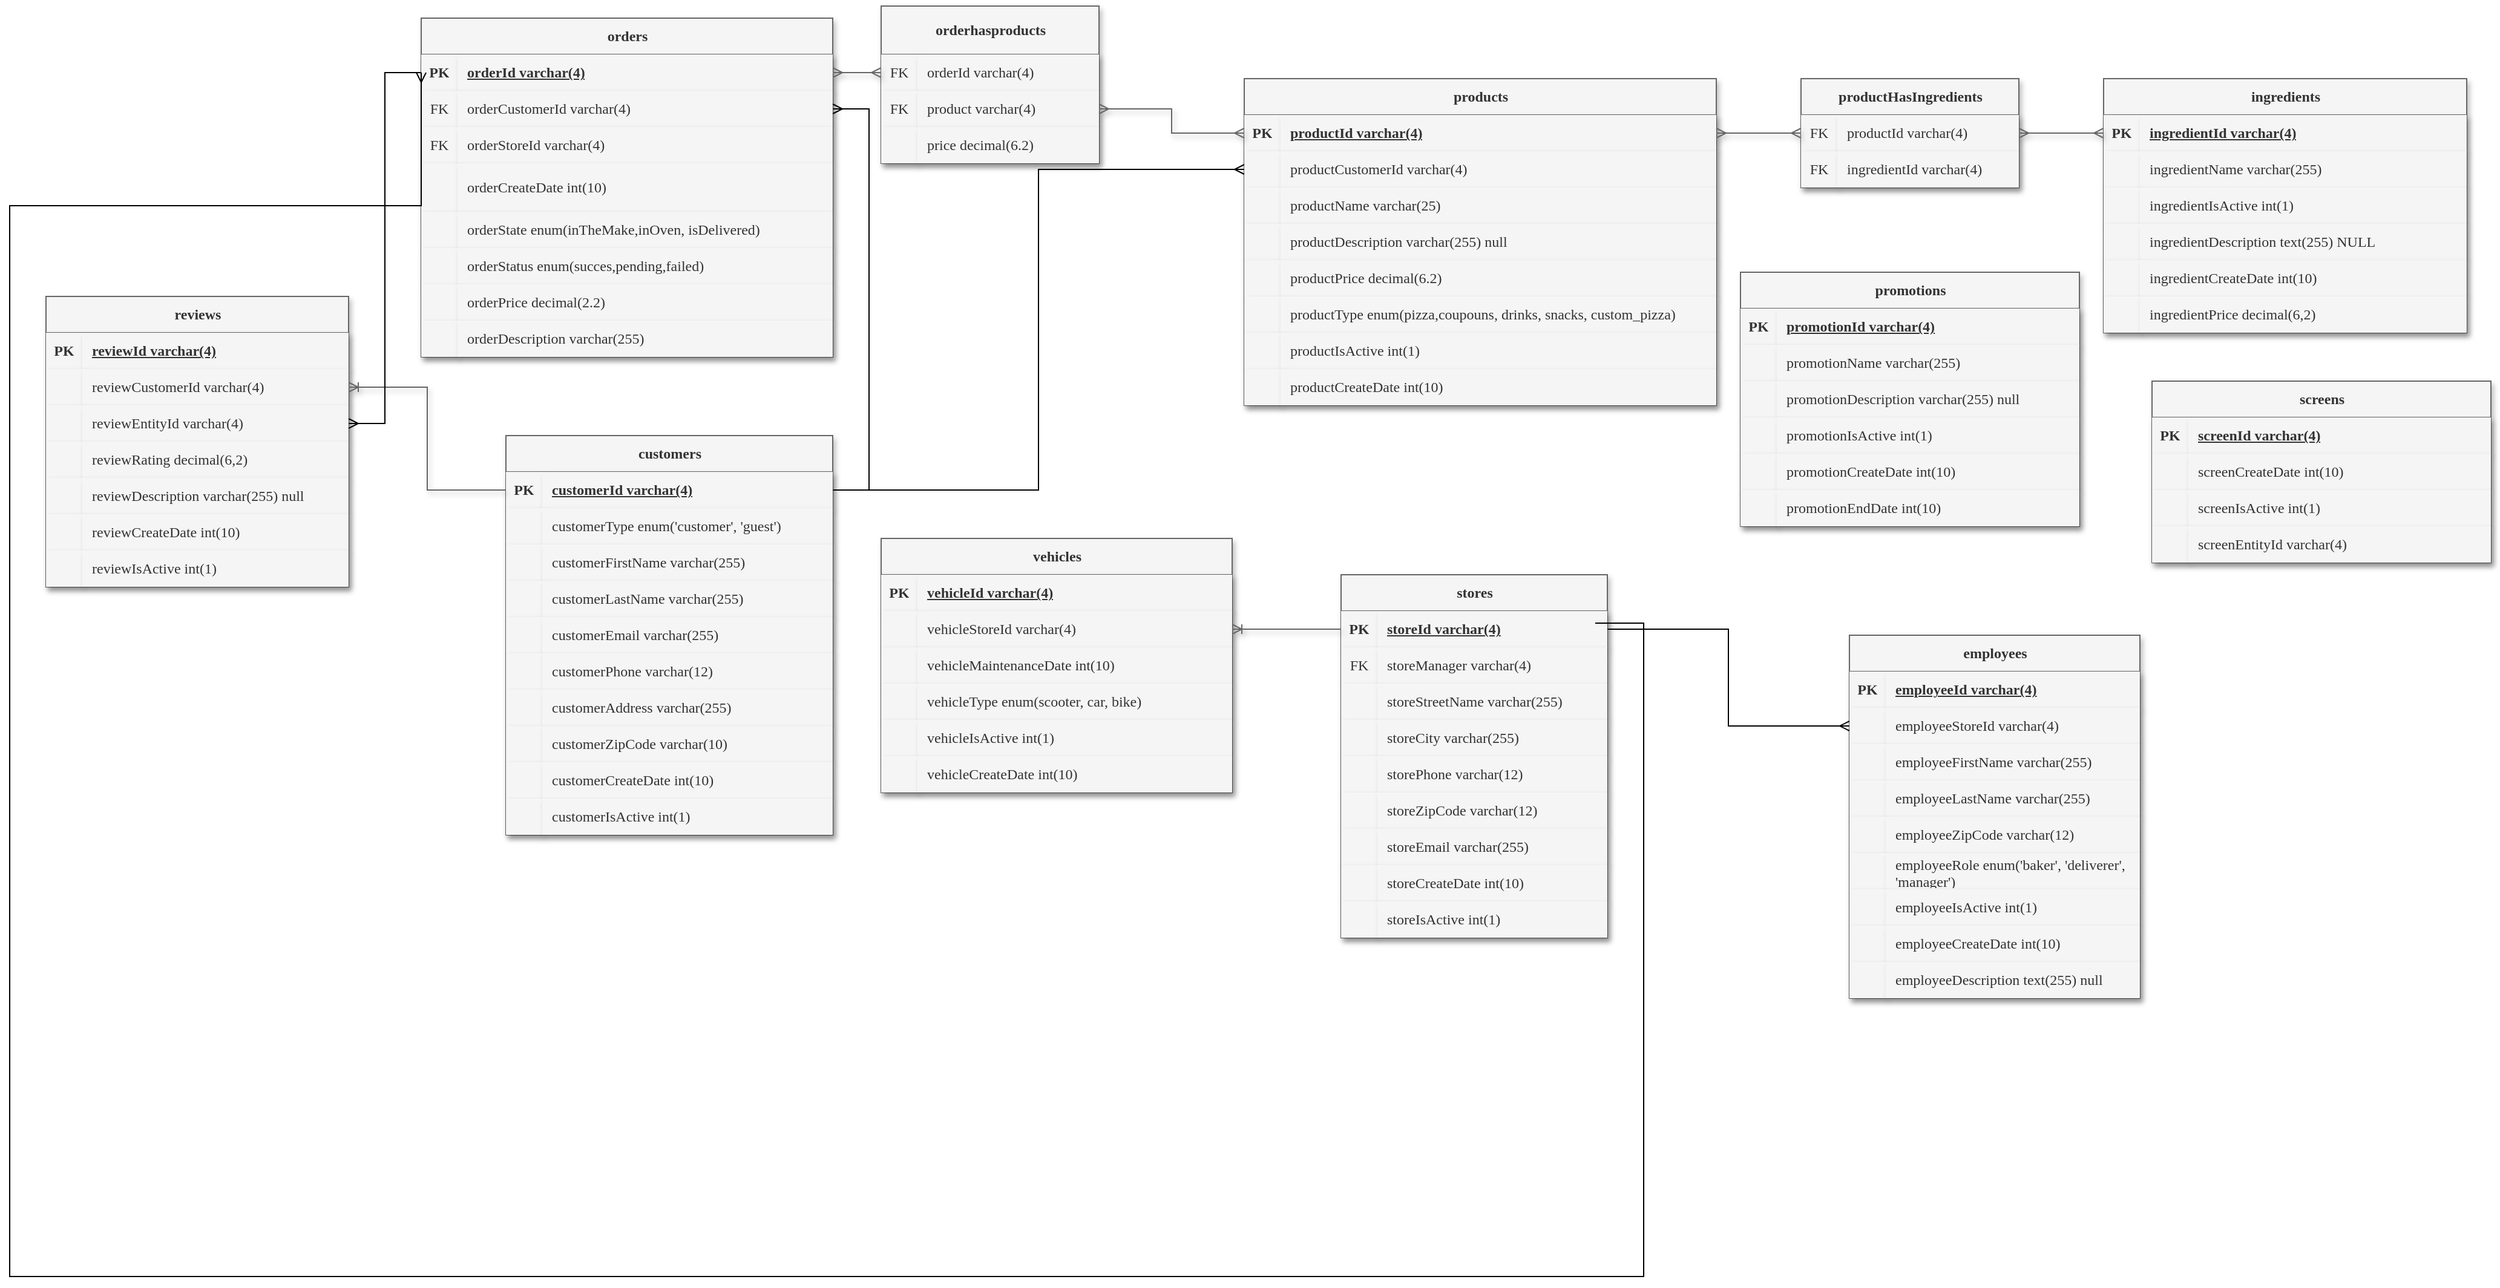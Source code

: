 <mxfile version="22.0.3" type="device">
  <diagram id="R2lEEEUBdFMjLlhIrx00" name="Page-1">
    <mxGraphModel dx="3580" dy="2125" grid="1" gridSize="10" guides="1" tooltips="1" connect="1" arrows="1" fold="1" page="1" pageScale="1" pageWidth="850" pageHeight="1100" math="0" shadow="0" extFonts="Permanent Marker^https://fonts.googleapis.com/css?family=Permanent+Marker">
      <root>
        <mxCell id="0" />
        <mxCell id="1" parent="0" />
        <mxCell id="DYvaEauL0L4asov7Wtj_-1" value="products" style="shape=table;startSize=30;container=1;collapsible=1;childLayout=tableLayout;fixedRows=1;rowLines=0;fontStyle=1;align=center;resizeLast=1;html=1;fillColor=#f5f5f5;fontColor=#333333;strokeColor=#666666;shadow=1;fontFamily=Tahoma;" parent="1" vertex="1">
          <mxGeometry x="-380" y="-900" width="390" height="270" as="geometry" />
        </mxCell>
        <mxCell id="DYvaEauL0L4asov7Wtj_-2" value="" style="shape=tableRow;horizontal=0;startSize=0;swimlaneHead=0;swimlaneBody=0;fillColor=#f5f5f5;collapsible=0;dropTarget=0;points=[[0,0.5],[1,0.5]];portConstraint=eastwest;top=0;left=0;right=0;bottom=1;fontColor=#333333;strokeColor=#666666;shadow=1;fontFamily=Tahoma;" parent="DYvaEauL0L4asov7Wtj_-1" vertex="1">
          <mxGeometry y="30" width="390" height="30" as="geometry" />
        </mxCell>
        <mxCell id="DYvaEauL0L4asov7Wtj_-3" value="PK" style="shape=partialRectangle;connectable=0;fillColor=#f5f5f5;top=0;left=0;bottom=0;right=0;fontStyle=1;overflow=hidden;whiteSpace=wrap;html=1;fontColor=#333333;strokeColor=#666666;shadow=1;fontFamily=Tahoma;" parent="DYvaEauL0L4asov7Wtj_-2" vertex="1">
          <mxGeometry width="30" height="30" as="geometry">
            <mxRectangle width="30" height="30" as="alternateBounds" />
          </mxGeometry>
        </mxCell>
        <mxCell id="DYvaEauL0L4asov7Wtj_-4" value="productId varchar(4)" style="shape=partialRectangle;connectable=0;fillColor=#f5f5f5;top=0;left=0;bottom=0;right=0;align=left;spacingLeft=6;fontStyle=5;overflow=hidden;whiteSpace=wrap;html=1;fontColor=#333333;strokeColor=#666666;shadow=1;fontFamily=Tahoma;" parent="DYvaEauL0L4asov7Wtj_-2" vertex="1">
          <mxGeometry x="30" width="360" height="30" as="geometry">
            <mxRectangle width="360" height="30" as="alternateBounds" />
          </mxGeometry>
        </mxCell>
        <mxCell id="DYvaEauL0L4asov7Wtj_-5" value="" style="shape=tableRow;horizontal=0;startSize=0;swimlaneHead=0;swimlaneBody=0;fillColor=#f5f5f5;collapsible=0;dropTarget=0;points=[[0,0.5],[1,0.5]];portConstraint=eastwest;top=0;left=0;right=0;bottom=0;fontColor=#333333;strokeColor=#666666;shadow=1;fontFamily=Tahoma;" parent="DYvaEauL0L4asov7Wtj_-1" vertex="1">
          <mxGeometry y="60" width="390" height="30" as="geometry" />
        </mxCell>
        <mxCell id="DYvaEauL0L4asov7Wtj_-6" value="" style="shape=partialRectangle;connectable=0;fillColor=#f5f5f5;top=0;left=0;bottom=0;right=0;editable=1;overflow=hidden;whiteSpace=wrap;html=1;fontColor=#333333;strokeColor=#666666;shadow=1;fontFamily=Tahoma;" parent="DYvaEauL0L4asov7Wtj_-5" vertex="1">
          <mxGeometry width="30" height="30" as="geometry">
            <mxRectangle width="30" height="30" as="alternateBounds" />
          </mxGeometry>
        </mxCell>
        <mxCell id="DYvaEauL0L4asov7Wtj_-7" value="productCustomerId varchar(4)" style="shape=partialRectangle;connectable=0;fillColor=#f5f5f5;top=0;left=0;bottom=0;right=0;align=left;spacingLeft=6;overflow=hidden;whiteSpace=wrap;html=1;fontColor=#333333;strokeColor=#666666;shadow=1;fontFamily=Tahoma;" parent="DYvaEauL0L4asov7Wtj_-5" vertex="1">
          <mxGeometry x="30" width="360" height="30" as="geometry">
            <mxRectangle width="360" height="30" as="alternateBounds" />
          </mxGeometry>
        </mxCell>
        <mxCell id="uYPVGv_80kwgb_Fwgug0-86" value="" style="shape=tableRow;horizontal=0;startSize=0;swimlaneHead=0;swimlaneBody=0;fillColor=#f5f5f5;collapsible=0;dropTarget=0;points=[[0,0.5],[1,0.5]];portConstraint=eastwest;top=0;left=0;right=0;bottom=0;fontColor=#333333;strokeColor=#666666;shadow=1;fontFamily=Tahoma;" parent="DYvaEauL0L4asov7Wtj_-1" vertex="1">
          <mxGeometry y="90" width="390" height="30" as="geometry" />
        </mxCell>
        <mxCell id="uYPVGv_80kwgb_Fwgug0-87" value="" style="shape=partialRectangle;connectable=0;fillColor=#f5f5f5;top=0;left=0;bottom=0;right=0;editable=1;overflow=hidden;whiteSpace=wrap;html=1;fontColor=#333333;strokeColor=#666666;shadow=1;fontFamily=Tahoma;" parent="uYPVGv_80kwgb_Fwgug0-86" vertex="1">
          <mxGeometry width="30" height="30" as="geometry">
            <mxRectangle width="30" height="30" as="alternateBounds" />
          </mxGeometry>
        </mxCell>
        <mxCell id="uYPVGv_80kwgb_Fwgug0-88" value="productName varchar(25)" style="shape=partialRectangle;connectable=0;fillColor=#f5f5f5;top=0;left=0;bottom=0;right=0;align=left;spacingLeft=6;overflow=hidden;whiteSpace=wrap;html=1;fontColor=#333333;strokeColor=#666666;shadow=1;fontFamily=Tahoma;" parent="uYPVGv_80kwgb_Fwgug0-86" vertex="1">
          <mxGeometry x="30" width="360" height="30" as="geometry">
            <mxRectangle width="360" height="30" as="alternateBounds" />
          </mxGeometry>
        </mxCell>
        <mxCell id="DYvaEauL0L4asov7Wtj_-8" value="" style="shape=tableRow;horizontal=0;startSize=0;swimlaneHead=0;swimlaneBody=0;fillColor=#f5f5f5;collapsible=0;dropTarget=0;points=[[0,0.5],[1,0.5]];portConstraint=eastwest;top=0;left=0;right=0;bottom=0;fontColor=#333333;strokeColor=#666666;shadow=1;fontFamily=Tahoma;" parent="DYvaEauL0L4asov7Wtj_-1" vertex="1">
          <mxGeometry y="120" width="390" height="30" as="geometry" />
        </mxCell>
        <mxCell id="DYvaEauL0L4asov7Wtj_-9" value="" style="shape=partialRectangle;connectable=0;fillColor=#f5f5f5;top=0;left=0;bottom=0;right=0;editable=1;overflow=hidden;whiteSpace=wrap;html=1;fontColor=#333333;strokeColor=#666666;shadow=1;fontFamily=Tahoma;" parent="DYvaEauL0L4asov7Wtj_-8" vertex="1">
          <mxGeometry width="30" height="30" as="geometry">
            <mxRectangle width="30" height="30" as="alternateBounds" />
          </mxGeometry>
        </mxCell>
        <mxCell id="DYvaEauL0L4asov7Wtj_-10" value="productDescription varchar(255) null" style="shape=partialRectangle;connectable=0;fillColor=#f5f5f5;top=0;left=0;bottom=0;right=0;align=left;spacingLeft=6;overflow=hidden;whiteSpace=wrap;html=1;fontColor=#333333;strokeColor=#666666;shadow=1;fontFamily=Tahoma;" parent="DYvaEauL0L4asov7Wtj_-8" vertex="1">
          <mxGeometry x="30" width="360" height="30" as="geometry">
            <mxRectangle width="360" height="30" as="alternateBounds" />
          </mxGeometry>
        </mxCell>
        <mxCell id="DYvaEauL0L4asov7Wtj_-11" value="" style="shape=tableRow;horizontal=0;startSize=0;swimlaneHead=0;swimlaneBody=0;fillColor=#f5f5f5;collapsible=0;dropTarget=0;points=[[0,0.5],[1,0.5]];portConstraint=eastwest;top=0;left=0;right=0;bottom=0;fontColor=#333333;strokeColor=#666666;shadow=1;fontFamily=Tahoma;" parent="DYvaEauL0L4asov7Wtj_-1" vertex="1">
          <mxGeometry y="150" width="390" height="30" as="geometry" />
        </mxCell>
        <mxCell id="DYvaEauL0L4asov7Wtj_-12" value="" style="shape=partialRectangle;connectable=0;fillColor=#f5f5f5;top=0;left=0;bottom=0;right=0;editable=1;overflow=hidden;whiteSpace=wrap;html=1;fontColor=#333333;strokeColor=#666666;shadow=1;fontFamily=Tahoma;" parent="DYvaEauL0L4asov7Wtj_-11" vertex="1">
          <mxGeometry width="30" height="30" as="geometry">
            <mxRectangle width="30" height="30" as="alternateBounds" />
          </mxGeometry>
        </mxCell>
        <mxCell id="DYvaEauL0L4asov7Wtj_-13" value="productPrice decimal(6.2)" style="shape=partialRectangle;connectable=0;fillColor=#f5f5f5;top=0;left=0;bottom=0;right=0;align=left;spacingLeft=6;overflow=hidden;whiteSpace=wrap;html=1;fontColor=#333333;strokeColor=#666666;shadow=1;fontFamily=Tahoma;" parent="DYvaEauL0L4asov7Wtj_-11" vertex="1">
          <mxGeometry x="30" width="360" height="30" as="geometry">
            <mxRectangle width="360" height="30" as="alternateBounds" />
          </mxGeometry>
        </mxCell>
        <mxCell id="DYvaEauL0L4asov7Wtj_-105" value="" style="shape=tableRow;horizontal=0;startSize=0;swimlaneHead=0;swimlaneBody=0;fillColor=#f5f5f5;collapsible=0;dropTarget=0;points=[[0,0.5],[1,0.5]];portConstraint=eastwest;top=0;left=0;right=0;bottom=0;fontColor=#333333;strokeColor=#666666;shadow=1;fontFamily=Tahoma;" parent="DYvaEauL0L4asov7Wtj_-1" vertex="1">
          <mxGeometry y="180" width="390" height="30" as="geometry" />
        </mxCell>
        <mxCell id="DYvaEauL0L4asov7Wtj_-106" value="" style="shape=partialRectangle;connectable=0;fillColor=#f5f5f5;top=0;left=0;bottom=0;right=0;editable=1;overflow=hidden;whiteSpace=wrap;html=1;fontColor=#333333;strokeColor=#666666;shadow=1;fontFamily=Tahoma;" parent="DYvaEauL0L4asov7Wtj_-105" vertex="1">
          <mxGeometry width="30" height="30" as="geometry">
            <mxRectangle width="30" height="30" as="alternateBounds" />
          </mxGeometry>
        </mxCell>
        <mxCell id="DYvaEauL0L4asov7Wtj_-107" value="productType enum(pizza,coupouns, drinks, snacks, custom_pizza)" style="shape=partialRectangle;connectable=0;fillColor=#f5f5f5;top=0;left=0;bottom=0;right=0;align=left;spacingLeft=6;overflow=hidden;whiteSpace=wrap;html=1;fontColor=#333333;strokeColor=#666666;shadow=1;fontFamily=Tahoma;" parent="DYvaEauL0L4asov7Wtj_-105" vertex="1">
          <mxGeometry x="30" width="360" height="30" as="geometry">
            <mxRectangle width="360" height="30" as="alternateBounds" />
          </mxGeometry>
        </mxCell>
        <mxCell id="uYPVGv_80kwgb_Fwgug0-48" value="" style="shape=tableRow;horizontal=0;startSize=0;swimlaneHead=0;swimlaneBody=0;fillColor=#f5f5f5;collapsible=0;dropTarget=0;points=[[0,0.5],[1,0.5]];portConstraint=eastwest;top=0;left=0;right=0;bottom=0;fontColor=#333333;strokeColor=#666666;shadow=1;fontFamily=Tahoma;" parent="DYvaEauL0L4asov7Wtj_-1" vertex="1">
          <mxGeometry y="210" width="390" height="30" as="geometry" />
        </mxCell>
        <mxCell id="uYPVGv_80kwgb_Fwgug0-49" value="" style="shape=partialRectangle;connectable=0;fillColor=#f5f5f5;top=0;left=0;bottom=0;right=0;editable=1;overflow=hidden;whiteSpace=wrap;html=1;fontColor=#333333;strokeColor=#666666;shadow=1;fontFamily=Tahoma;" parent="uYPVGv_80kwgb_Fwgug0-48" vertex="1">
          <mxGeometry width="30" height="30" as="geometry">
            <mxRectangle width="30" height="30" as="alternateBounds" />
          </mxGeometry>
        </mxCell>
        <mxCell id="uYPVGv_80kwgb_Fwgug0-50" value="productIsActive int(1)" style="shape=partialRectangle;connectable=0;fillColor=#f5f5f5;top=0;left=0;bottom=0;right=0;align=left;spacingLeft=6;overflow=hidden;whiteSpace=wrap;html=1;fontColor=#333333;strokeColor=#666666;shadow=1;fontFamily=Tahoma;" parent="uYPVGv_80kwgb_Fwgug0-48" vertex="1">
          <mxGeometry x="30" width="360" height="30" as="geometry">
            <mxRectangle width="360" height="30" as="alternateBounds" />
          </mxGeometry>
        </mxCell>
        <mxCell id="uYPVGv_80kwgb_Fwgug0-51" value="" style="shape=tableRow;horizontal=0;startSize=0;swimlaneHead=0;swimlaneBody=0;fillColor=#f5f5f5;collapsible=0;dropTarget=0;points=[[0,0.5],[1,0.5]];portConstraint=eastwest;top=0;left=0;right=0;bottom=0;fontColor=#333333;strokeColor=#666666;shadow=1;fontFamily=Tahoma;" parent="DYvaEauL0L4asov7Wtj_-1" vertex="1">
          <mxGeometry y="240" width="390" height="30" as="geometry" />
        </mxCell>
        <mxCell id="uYPVGv_80kwgb_Fwgug0-52" value="" style="shape=partialRectangle;connectable=0;fillColor=#f5f5f5;top=0;left=0;bottom=0;right=0;editable=1;overflow=hidden;whiteSpace=wrap;html=1;fontColor=#333333;strokeColor=#666666;shadow=1;fontFamily=Tahoma;" parent="uYPVGv_80kwgb_Fwgug0-51" vertex="1">
          <mxGeometry width="30" height="30" as="geometry">
            <mxRectangle width="30" height="30" as="alternateBounds" />
          </mxGeometry>
        </mxCell>
        <mxCell id="uYPVGv_80kwgb_Fwgug0-53" value="productCreateDate int(10)" style="shape=partialRectangle;connectable=0;fillColor=#f5f5f5;top=0;left=0;bottom=0;right=0;align=left;spacingLeft=6;overflow=hidden;whiteSpace=wrap;html=1;fontColor=#333333;strokeColor=#666666;shadow=1;fontFamily=Tahoma;" parent="uYPVGv_80kwgb_Fwgug0-51" vertex="1">
          <mxGeometry x="30" width="360" height="30" as="geometry">
            <mxRectangle width="360" height="30" as="alternateBounds" />
          </mxGeometry>
        </mxCell>
        <mxCell id="DYvaEauL0L4asov7Wtj_-14" value="orders" style="shape=table;startSize=30;container=1;collapsible=1;childLayout=tableLayout;fixedRows=1;rowLines=0;fontStyle=1;align=center;resizeLast=1;html=1;fillColor=#f5f5f5;fontColor=#333333;strokeColor=#666666;shadow=1;fontFamily=Tahoma;" parent="1" vertex="1">
          <mxGeometry x="-1060" y="-950" width="340" height="280" as="geometry" />
        </mxCell>
        <mxCell id="DYvaEauL0L4asov7Wtj_-15" value="" style="shape=tableRow;horizontal=0;startSize=0;swimlaneHead=0;swimlaneBody=0;fillColor=#f5f5f5;collapsible=0;dropTarget=0;points=[[0,0.5],[1,0.5]];portConstraint=eastwest;top=0;left=0;right=0;bottom=1;fontColor=#333333;strokeColor=#666666;shadow=1;fontFamily=Tahoma;" parent="DYvaEauL0L4asov7Wtj_-14" vertex="1">
          <mxGeometry y="30" width="340" height="30" as="geometry" />
        </mxCell>
        <mxCell id="DYvaEauL0L4asov7Wtj_-16" value="PK" style="shape=partialRectangle;connectable=0;fillColor=#f5f5f5;top=0;left=0;bottom=0;right=0;fontStyle=1;overflow=hidden;whiteSpace=wrap;html=1;fontColor=#333333;strokeColor=#666666;shadow=1;fontFamily=Tahoma;" parent="DYvaEauL0L4asov7Wtj_-15" vertex="1">
          <mxGeometry width="30" height="30" as="geometry">
            <mxRectangle width="30" height="30" as="alternateBounds" />
          </mxGeometry>
        </mxCell>
        <mxCell id="DYvaEauL0L4asov7Wtj_-17" value="orderId varchar(4)" style="shape=partialRectangle;connectable=0;fillColor=#f5f5f5;top=0;left=0;bottom=0;right=0;align=left;spacingLeft=6;fontStyle=5;overflow=hidden;whiteSpace=wrap;html=1;fontColor=#333333;strokeColor=#666666;shadow=1;fontFamily=Tahoma;" parent="DYvaEauL0L4asov7Wtj_-15" vertex="1">
          <mxGeometry x="30" width="310" height="30" as="geometry">
            <mxRectangle width="310" height="30" as="alternateBounds" />
          </mxGeometry>
        </mxCell>
        <mxCell id="DYvaEauL0L4asov7Wtj_-18" value="" style="shape=tableRow;horizontal=0;startSize=0;swimlaneHead=0;swimlaneBody=0;fillColor=#f5f5f5;collapsible=0;dropTarget=0;points=[[0,0.5],[1,0.5]];portConstraint=eastwest;top=0;left=0;right=0;bottom=0;fontColor=#333333;strokeColor=#666666;shadow=1;fontFamily=Tahoma;" parent="DYvaEauL0L4asov7Wtj_-14" vertex="1">
          <mxGeometry y="60" width="340" height="30" as="geometry" />
        </mxCell>
        <mxCell id="DYvaEauL0L4asov7Wtj_-19" value="FK" style="shape=partialRectangle;connectable=0;fillColor=#f5f5f5;top=0;left=0;bottom=0;right=0;editable=1;overflow=hidden;whiteSpace=wrap;html=1;fontColor=#333333;strokeColor=#666666;shadow=1;fontFamily=Tahoma;" parent="DYvaEauL0L4asov7Wtj_-18" vertex="1">
          <mxGeometry width="30" height="30" as="geometry">
            <mxRectangle width="30" height="30" as="alternateBounds" />
          </mxGeometry>
        </mxCell>
        <mxCell id="DYvaEauL0L4asov7Wtj_-20" value="orderCustomerId varchar(4)" style="shape=partialRectangle;connectable=0;fillColor=#f5f5f5;top=0;left=0;bottom=0;right=0;align=left;spacingLeft=6;overflow=hidden;whiteSpace=wrap;html=1;fontColor=#333333;strokeColor=#666666;shadow=1;fontFamily=Tahoma;" parent="DYvaEauL0L4asov7Wtj_-18" vertex="1">
          <mxGeometry x="30" width="310" height="30" as="geometry">
            <mxRectangle width="310" height="30" as="alternateBounds" />
          </mxGeometry>
        </mxCell>
        <mxCell id="uYPVGv_80kwgb_Fwgug0-206" value="" style="shape=tableRow;horizontal=0;startSize=0;swimlaneHead=0;swimlaneBody=0;fillColor=#f5f5f5;collapsible=0;dropTarget=0;points=[[0,0.5],[1,0.5]];portConstraint=eastwest;top=0;left=0;right=0;bottom=0;fontColor=#333333;strokeColor=#666666;shadow=1;fontFamily=Tahoma;" parent="DYvaEauL0L4asov7Wtj_-14" vertex="1">
          <mxGeometry y="90" width="340" height="30" as="geometry" />
        </mxCell>
        <mxCell id="uYPVGv_80kwgb_Fwgug0-207" value="FK" style="shape=partialRectangle;connectable=0;fillColor=#f5f5f5;top=0;left=0;bottom=0;right=0;editable=1;overflow=hidden;whiteSpace=wrap;html=1;fontColor=#333333;strokeColor=#666666;shadow=1;fontFamily=Tahoma;" parent="uYPVGv_80kwgb_Fwgug0-206" vertex="1">
          <mxGeometry width="30" height="30" as="geometry">
            <mxRectangle width="30" height="30" as="alternateBounds" />
          </mxGeometry>
        </mxCell>
        <mxCell id="uYPVGv_80kwgb_Fwgug0-208" value="orderStoreId varchar(4)" style="shape=partialRectangle;connectable=0;fillColor=#f5f5f5;top=0;left=0;bottom=0;right=0;align=left;spacingLeft=6;overflow=hidden;whiteSpace=wrap;html=1;fontColor=#333333;strokeColor=#666666;shadow=1;fontFamily=Tahoma;" parent="uYPVGv_80kwgb_Fwgug0-206" vertex="1">
          <mxGeometry x="30" width="310" height="30" as="geometry">
            <mxRectangle width="310" height="30" as="alternateBounds" />
          </mxGeometry>
        </mxCell>
        <mxCell id="DYvaEauL0L4asov7Wtj_-24" value="" style="shape=tableRow;horizontal=0;startSize=0;swimlaneHead=0;swimlaneBody=0;fillColor=#f5f5f5;collapsible=0;dropTarget=0;points=[[0,0.5],[1,0.5]];portConstraint=eastwest;top=0;left=0;right=0;bottom=0;fontColor=#333333;strokeColor=#666666;shadow=1;fontFamily=Tahoma;" parent="DYvaEauL0L4asov7Wtj_-14" vertex="1">
          <mxGeometry y="120" width="340" height="40" as="geometry" />
        </mxCell>
        <mxCell id="DYvaEauL0L4asov7Wtj_-25" value="" style="shape=partialRectangle;connectable=0;fillColor=#f5f5f5;top=0;left=0;bottom=0;right=0;editable=1;overflow=hidden;whiteSpace=wrap;html=1;fontColor=#333333;strokeColor=#666666;shadow=1;fontFamily=Tahoma;" parent="DYvaEauL0L4asov7Wtj_-24" vertex="1">
          <mxGeometry width="30" height="40" as="geometry">
            <mxRectangle width="30" height="40" as="alternateBounds" />
          </mxGeometry>
        </mxCell>
        <mxCell id="DYvaEauL0L4asov7Wtj_-26" value="orderCreateDate int(10)" style="shape=partialRectangle;connectable=0;fillColor=#f5f5f5;top=0;left=0;bottom=0;right=0;align=left;spacingLeft=6;overflow=hidden;whiteSpace=wrap;html=1;fontColor=#333333;strokeColor=#666666;shadow=1;fontFamily=Tahoma;" parent="DYvaEauL0L4asov7Wtj_-24" vertex="1">
          <mxGeometry x="30" width="310" height="40" as="geometry">
            <mxRectangle width="310" height="40" as="alternateBounds" />
          </mxGeometry>
        </mxCell>
        <mxCell id="DYvaEauL0L4asov7Wtj_-111" value="" style="shape=tableRow;horizontal=0;startSize=0;swimlaneHead=0;swimlaneBody=0;fillColor=#f5f5f5;collapsible=0;dropTarget=0;points=[[0,0.5],[1,0.5]];portConstraint=eastwest;top=0;left=0;right=0;bottom=0;fontColor=#333333;strokeColor=#666666;shadow=1;fontFamily=Tahoma;" parent="DYvaEauL0L4asov7Wtj_-14" vertex="1">
          <mxGeometry y="160" width="340" height="30" as="geometry" />
        </mxCell>
        <mxCell id="DYvaEauL0L4asov7Wtj_-112" value="" style="shape=partialRectangle;connectable=0;fillColor=#f5f5f5;top=0;left=0;bottom=0;right=0;editable=1;overflow=hidden;whiteSpace=wrap;html=1;fontColor=#333333;strokeColor=#666666;shadow=1;fontFamily=Tahoma;" parent="DYvaEauL0L4asov7Wtj_-111" vertex="1">
          <mxGeometry width="30" height="30" as="geometry">
            <mxRectangle width="30" height="30" as="alternateBounds" />
          </mxGeometry>
        </mxCell>
        <mxCell id="DYvaEauL0L4asov7Wtj_-113" value="orderState enum(inTheMake,inOven, isDelivered)" style="shape=partialRectangle;connectable=0;fillColor=#f5f5f5;top=0;left=0;bottom=0;right=0;align=left;spacingLeft=6;overflow=hidden;whiteSpace=wrap;html=1;fontColor=#333333;strokeColor=#666666;shadow=1;fontFamily=Tahoma;" parent="DYvaEauL0L4asov7Wtj_-111" vertex="1">
          <mxGeometry x="30" width="310" height="30" as="geometry">
            <mxRectangle width="310" height="30" as="alternateBounds" />
          </mxGeometry>
        </mxCell>
        <mxCell id="uYPVGv_80kwgb_Fwgug0-211" value="" style="shape=tableRow;horizontal=0;startSize=0;swimlaneHead=0;swimlaneBody=0;fillColor=#f5f5f5;collapsible=0;dropTarget=0;points=[[0,0.5],[1,0.5]];portConstraint=eastwest;top=0;left=0;right=0;bottom=0;fontColor=#333333;strokeColor=#666666;shadow=1;fontFamily=Tahoma;" parent="DYvaEauL0L4asov7Wtj_-14" vertex="1">
          <mxGeometry y="190" width="340" height="30" as="geometry" />
        </mxCell>
        <mxCell id="uYPVGv_80kwgb_Fwgug0-212" value="" style="shape=partialRectangle;connectable=0;fillColor=#f5f5f5;top=0;left=0;bottom=0;right=0;editable=1;overflow=hidden;whiteSpace=wrap;html=1;fontColor=#333333;strokeColor=#666666;shadow=1;fontFamily=Tahoma;" parent="uYPVGv_80kwgb_Fwgug0-211" vertex="1">
          <mxGeometry width="30" height="30" as="geometry">
            <mxRectangle width="30" height="30" as="alternateBounds" />
          </mxGeometry>
        </mxCell>
        <mxCell id="uYPVGv_80kwgb_Fwgug0-213" value="orderStatus enum(succes,pending,failed)" style="shape=partialRectangle;connectable=0;fillColor=#f5f5f5;top=0;left=0;bottom=0;right=0;align=left;spacingLeft=6;overflow=hidden;whiteSpace=wrap;html=1;fontColor=#333333;strokeColor=#666666;shadow=1;fontFamily=Tahoma;" parent="uYPVGv_80kwgb_Fwgug0-211" vertex="1">
          <mxGeometry x="30" width="310" height="30" as="geometry">
            <mxRectangle width="310" height="30" as="alternateBounds" />
          </mxGeometry>
        </mxCell>
        <mxCell id="uYPVGv_80kwgb_Fwgug0-31" value="" style="shape=tableRow;horizontal=0;startSize=0;swimlaneHead=0;swimlaneBody=0;fillColor=#f5f5f5;collapsible=0;dropTarget=0;points=[[0,0.5],[1,0.5]];portConstraint=eastwest;top=0;left=0;right=0;bottom=0;fontColor=#333333;strokeColor=#666666;shadow=1;fontFamily=Tahoma;" parent="DYvaEauL0L4asov7Wtj_-14" vertex="1">
          <mxGeometry y="220" width="340" height="30" as="geometry" />
        </mxCell>
        <mxCell id="uYPVGv_80kwgb_Fwgug0-32" value="" style="shape=partialRectangle;connectable=0;fillColor=#f5f5f5;top=0;left=0;bottom=0;right=0;editable=1;overflow=hidden;whiteSpace=wrap;html=1;fontColor=#333333;strokeColor=#666666;shadow=1;fontFamily=Tahoma;" parent="uYPVGv_80kwgb_Fwgug0-31" vertex="1">
          <mxGeometry width="30" height="30" as="geometry">
            <mxRectangle width="30" height="30" as="alternateBounds" />
          </mxGeometry>
        </mxCell>
        <mxCell id="uYPVGv_80kwgb_Fwgug0-33" value="orderPrice decimal(2.2)" style="shape=partialRectangle;connectable=0;fillColor=#f5f5f5;top=0;left=0;bottom=0;right=0;align=left;spacingLeft=6;overflow=hidden;whiteSpace=wrap;html=1;fontColor=#333333;strokeColor=#666666;shadow=1;fontFamily=Tahoma;" parent="uYPVGv_80kwgb_Fwgug0-31" vertex="1">
          <mxGeometry x="30" width="310" height="30" as="geometry">
            <mxRectangle width="310" height="30" as="alternateBounds" />
          </mxGeometry>
        </mxCell>
        <mxCell id="uYPVGv_80kwgb_Fwgug0-54" value="" style="shape=tableRow;horizontal=0;startSize=0;swimlaneHead=0;swimlaneBody=0;fillColor=#f5f5f5;collapsible=0;dropTarget=0;points=[[0,0.5],[1,0.5]];portConstraint=eastwest;top=0;left=0;right=0;bottom=0;fontColor=#333333;strokeColor=#666666;shadow=1;fontFamily=Tahoma;" parent="DYvaEauL0L4asov7Wtj_-14" vertex="1">
          <mxGeometry y="250" width="340" height="30" as="geometry" />
        </mxCell>
        <mxCell id="uYPVGv_80kwgb_Fwgug0-55" value="" style="shape=partialRectangle;connectable=0;fillColor=#f5f5f5;top=0;left=0;bottom=0;right=0;editable=1;overflow=hidden;whiteSpace=wrap;html=1;fontColor=#333333;strokeColor=#666666;shadow=1;fontFamily=Tahoma;" parent="uYPVGv_80kwgb_Fwgug0-54" vertex="1">
          <mxGeometry width="30" height="30" as="geometry">
            <mxRectangle width="30" height="30" as="alternateBounds" />
          </mxGeometry>
        </mxCell>
        <mxCell id="uYPVGv_80kwgb_Fwgug0-56" value="orderDescription varchar(255)" style="shape=partialRectangle;connectable=0;fillColor=#f5f5f5;top=0;left=0;bottom=0;right=0;align=left;spacingLeft=6;overflow=hidden;whiteSpace=wrap;html=1;fontColor=#333333;strokeColor=#666666;shadow=1;fontFamily=Tahoma;" parent="uYPVGv_80kwgb_Fwgug0-54" vertex="1">
          <mxGeometry x="30" width="310" height="30" as="geometry">
            <mxRectangle width="310" height="30" as="alternateBounds" />
          </mxGeometry>
        </mxCell>
        <mxCell id="DYvaEauL0L4asov7Wtj_-27" value="customers" style="shape=table;startSize=30;container=1;collapsible=1;childLayout=tableLayout;fixedRows=1;rowLines=0;fontStyle=1;align=center;resizeLast=1;html=1;fillColor=#f5f5f5;fontColor=#333333;strokeColor=#666666;shadow=1;fontFamily=Tahoma;" parent="1" vertex="1">
          <mxGeometry x="-990" y="-605" width="270" height="330" as="geometry" />
        </mxCell>
        <mxCell id="DYvaEauL0L4asov7Wtj_-28" value="" style="shape=tableRow;horizontal=0;startSize=0;swimlaneHead=0;swimlaneBody=0;fillColor=#f5f5f5;collapsible=0;dropTarget=0;points=[[0,0.5],[1,0.5]];portConstraint=eastwest;top=0;left=0;right=0;bottom=1;fontColor=#333333;strokeColor=#666666;shadow=1;fontFamily=Tahoma;" parent="DYvaEauL0L4asov7Wtj_-27" vertex="1">
          <mxGeometry y="30" width="270" height="30" as="geometry" />
        </mxCell>
        <mxCell id="DYvaEauL0L4asov7Wtj_-29" value="PK" style="shape=partialRectangle;connectable=0;fillColor=#f5f5f5;top=0;left=0;bottom=0;right=0;fontStyle=1;overflow=hidden;whiteSpace=wrap;html=1;fontColor=#333333;strokeColor=#666666;shadow=1;fontFamily=Tahoma;" parent="DYvaEauL0L4asov7Wtj_-28" vertex="1">
          <mxGeometry width="30" height="30" as="geometry">
            <mxRectangle width="30" height="30" as="alternateBounds" />
          </mxGeometry>
        </mxCell>
        <mxCell id="DYvaEauL0L4asov7Wtj_-30" value="customerId varchar(4)" style="shape=partialRectangle;connectable=0;fillColor=#f5f5f5;top=0;left=0;bottom=0;right=0;align=left;spacingLeft=6;fontStyle=5;overflow=hidden;whiteSpace=wrap;html=1;fontColor=#333333;strokeColor=#666666;shadow=1;fontFamily=Tahoma;" parent="DYvaEauL0L4asov7Wtj_-28" vertex="1">
          <mxGeometry x="30" width="240" height="30" as="geometry">
            <mxRectangle width="240" height="30" as="alternateBounds" />
          </mxGeometry>
        </mxCell>
        <mxCell id="1b0kpdA7h-MGkm7SSCtc-4" value="" style="shape=tableRow;horizontal=0;startSize=0;swimlaneHead=0;swimlaneBody=0;fillColor=#f5f5f5;collapsible=0;dropTarget=0;points=[[0,0.5],[1,0.5]];portConstraint=eastwest;top=0;left=0;right=0;bottom=0;fontColor=#333333;strokeColor=#666666;shadow=1;fontFamily=Tahoma;" vertex="1" parent="DYvaEauL0L4asov7Wtj_-27">
          <mxGeometry y="60" width="270" height="30" as="geometry" />
        </mxCell>
        <mxCell id="1b0kpdA7h-MGkm7SSCtc-5" value="" style="shape=partialRectangle;connectable=0;fillColor=#f5f5f5;top=0;left=0;bottom=0;right=0;editable=1;overflow=hidden;whiteSpace=wrap;html=1;fontColor=#333333;strokeColor=#666666;shadow=1;fontFamily=Tahoma;" vertex="1" parent="1b0kpdA7h-MGkm7SSCtc-4">
          <mxGeometry width="30" height="30" as="geometry">
            <mxRectangle width="30" height="30" as="alternateBounds" />
          </mxGeometry>
        </mxCell>
        <mxCell id="1b0kpdA7h-MGkm7SSCtc-6" value="customerType enum(&#39;customer&#39;, &#39;guest&#39;)" style="shape=partialRectangle;connectable=0;fillColor=#f5f5f5;top=0;left=0;bottom=0;right=0;align=left;spacingLeft=6;overflow=hidden;whiteSpace=wrap;html=1;fontColor=#333333;strokeColor=#666666;shadow=1;fontFamily=Tahoma;" vertex="1" parent="1b0kpdA7h-MGkm7SSCtc-4">
          <mxGeometry x="30" width="240" height="30" as="geometry">
            <mxRectangle width="240" height="30" as="alternateBounds" />
          </mxGeometry>
        </mxCell>
        <mxCell id="DYvaEauL0L4asov7Wtj_-31" value="" style="shape=tableRow;horizontal=0;startSize=0;swimlaneHead=0;swimlaneBody=0;fillColor=#f5f5f5;collapsible=0;dropTarget=0;points=[[0,0.5],[1,0.5]];portConstraint=eastwest;top=0;left=0;right=0;bottom=0;fontColor=#333333;strokeColor=#666666;shadow=1;fontFamily=Tahoma;" parent="DYvaEauL0L4asov7Wtj_-27" vertex="1">
          <mxGeometry y="90" width="270" height="30" as="geometry" />
        </mxCell>
        <mxCell id="DYvaEauL0L4asov7Wtj_-32" value="" style="shape=partialRectangle;connectable=0;fillColor=#f5f5f5;top=0;left=0;bottom=0;right=0;editable=1;overflow=hidden;whiteSpace=wrap;html=1;fontColor=#333333;strokeColor=#666666;shadow=1;fontFamily=Tahoma;" parent="DYvaEauL0L4asov7Wtj_-31" vertex="1">
          <mxGeometry width="30" height="30" as="geometry">
            <mxRectangle width="30" height="30" as="alternateBounds" />
          </mxGeometry>
        </mxCell>
        <mxCell id="DYvaEauL0L4asov7Wtj_-33" value="customerFirstName varchar(255)" style="shape=partialRectangle;connectable=0;fillColor=#f5f5f5;top=0;left=0;bottom=0;right=0;align=left;spacingLeft=6;overflow=hidden;whiteSpace=wrap;html=1;fontColor=#333333;strokeColor=#666666;shadow=1;fontFamily=Tahoma;" parent="DYvaEauL0L4asov7Wtj_-31" vertex="1">
          <mxGeometry x="30" width="240" height="30" as="geometry">
            <mxRectangle width="240" height="30" as="alternateBounds" />
          </mxGeometry>
        </mxCell>
        <mxCell id="DYvaEauL0L4asov7Wtj_-37" value="" style="shape=tableRow;horizontal=0;startSize=0;swimlaneHead=0;swimlaneBody=0;fillColor=#f5f5f5;collapsible=0;dropTarget=0;points=[[0,0.5],[1,0.5]];portConstraint=eastwest;top=0;left=0;right=0;bottom=0;fontColor=#333333;strokeColor=#666666;shadow=1;fontFamily=Tahoma;" parent="DYvaEauL0L4asov7Wtj_-27" vertex="1">
          <mxGeometry y="120" width="270" height="30" as="geometry" />
        </mxCell>
        <mxCell id="DYvaEauL0L4asov7Wtj_-38" value="" style="shape=partialRectangle;connectable=0;fillColor=#f5f5f5;top=0;left=0;bottom=0;right=0;editable=1;overflow=hidden;whiteSpace=wrap;html=1;fontColor=#333333;strokeColor=#666666;shadow=1;fontFamily=Tahoma;" parent="DYvaEauL0L4asov7Wtj_-37" vertex="1">
          <mxGeometry width="30" height="30" as="geometry">
            <mxRectangle width="30" height="30" as="alternateBounds" />
          </mxGeometry>
        </mxCell>
        <mxCell id="DYvaEauL0L4asov7Wtj_-39" value="customerLastName varchar(255)" style="shape=partialRectangle;connectable=0;fillColor=#f5f5f5;top=0;left=0;bottom=0;right=0;align=left;spacingLeft=6;overflow=hidden;whiteSpace=wrap;html=1;fontColor=#333333;strokeColor=#666666;shadow=1;fontFamily=Tahoma;" parent="DYvaEauL0L4asov7Wtj_-37" vertex="1">
          <mxGeometry x="30" width="240" height="30" as="geometry">
            <mxRectangle width="240" height="30" as="alternateBounds" />
          </mxGeometry>
        </mxCell>
        <mxCell id="DYvaEauL0L4asov7Wtj_-114" value="" style="shape=tableRow;horizontal=0;startSize=0;swimlaneHead=0;swimlaneBody=0;fillColor=#f5f5f5;collapsible=0;dropTarget=0;points=[[0,0.5],[1,0.5]];portConstraint=eastwest;top=0;left=0;right=0;bottom=0;fontColor=#333333;strokeColor=#666666;shadow=1;fontFamily=Tahoma;" parent="DYvaEauL0L4asov7Wtj_-27" vertex="1">
          <mxGeometry y="150" width="270" height="30" as="geometry" />
        </mxCell>
        <mxCell id="DYvaEauL0L4asov7Wtj_-115" value="" style="shape=partialRectangle;connectable=0;fillColor=#f5f5f5;top=0;left=0;bottom=0;right=0;editable=1;overflow=hidden;whiteSpace=wrap;html=1;fontColor=#333333;strokeColor=#666666;shadow=1;fontFamily=Tahoma;" parent="DYvaEauL0L4asov7Wtj_-114" vertex="1">
          <mxGeometry width="30" height="30" as="geometry">
            <mxRectangle width="30" height="30" as="alternateBounds" />
          </mxGeometry>
        </mxCell>
        <mxCell id="DYvaEauL0L4asov7Wtj_-116" value="customerEmail varchar(255)" style="shape=partialRectangle;connectable=0;fillColor=#f5f5f5;top=0;left=0;bottom=0;right=0;align=left;spacingLeft=6;overflow=hidden;whiteSpace=wrap;html=1;fontColor=#333333;strokeColor=#666666;shadow=1;fontFamily=Tahoma;" parent="DYvaEauL0L4asov7Wtj_-114" vertex="1">
          <mxGeometry x="30" width="240" height="30" as="geometry">
            <mxRectangle width="240" height="30" as="alternateBounds" />
          </mxGeometry>
        </mxCell>
        <mxCell id="DYvaEauL0L4asov7Wtj_-117" value="" style="shape=tableRow;horizontal=0;startSize=0;swimlaneHead=0;swimlaneBody=0;fillColor=#f5f5f5;collapsible=0;dropTarget=0;points=[[0,0.5],[1,0.5]];portConstraint=eastwest;top=0;left=0;right=0;bottom=0;fontColor=#333333;strokeColor=#666666;shadow=1;fontFamily=Tahoma;" parent="DYvaEauL0L4asov7Wtj_-27" vertex="1">
          <mxGeometry y="180" width="270" height="30" as="geometry" />
        </mxCell>
        <mxCell id="DYvaEauL0L4asov7Wtj_-118" value="" style="shape=partialRectangle;connectable=0;fillColor=#f5f5f5;top=0;left=0;bottom=0;right=0;editable=1;overflow=hidden;whiteSpace=wrap;html=1;fontColor=#333333;strokeColor=#666666;shadow=1;fontFamily=Tahoma;" parent="DYvaEauL0L4asov7Wtj_-117" vertex="1">
          <mxGeometry width="30" height="30" as="geometry">
            <mxRectangle width="30" height="30" as="alternateBounds" />
          </mxGeometry>
        </mxCell>
        <mxCell id="DYvaEauL0L4asov7Wtj_-119" value="customerPhone varchar(12)" style="shape=partialRectangle;connectable=0;fillColor=#f5f5f5;top=0;left=0;bottom=0;right=0;align=left;spacingLeft=6;overflow=hidden;whiteSpace=wrap;html=1;fontColor=#333333;strokeColor=#666666;shadow=1;fontFamily=Tahoma;" parent="DYvaEauL0L4asov7Wtj_-117" vertex="1">
          <mxGeometry x="30" width="240" height="30" as="geometry">
            <mxRectangle width="240" height="30" as="alternateBounds" />
          </mxGeometry>
        </mxCell>
        <mxCell id="DYvaEauL0L4asov7Wtj_-120" value="" style="shape=tableRow;horizontal=0;startSize=0;swimlaneHead=0;swimlaneBody=0;fillColor=#f5f5f5;collapsible=0;dropTarget=0;points=[[0,0.5],[1,0.5]];portConstraint=eastwest;top=0;left=0;right=0;bottom=0;fontColor=#333333;strokeColor=#666666;shadow=1;fontFamily=Tahoma;" parent="DYvaEauL0L4asov7Wtj_-27" vertex="1">
          <mxGeometry y="210" width="270" height="30" as="geometry" />
        </mxCell>
        <mxCell id="DYvaEauL0L4asov7Wtj_-121" value="" style="shape=partialRectangle;connectable=0;fillColor=#f5f5f5;top=0;left=0;bottom=0;right=0;editable=1;overflow=hidden;whiteSpace=wrap;html=1;fontColor=#333333;strokeColor=#666666;shadow=1;fontFamily=Tahoma;" parent="DYvaEauL0L4asov7Wtj_-120" vertex="1">
          <mxGeometry width="30" height="30" as="geometry">
            <mxRectangle width="30" height="30" as="alternateBounds" />
          </mxGeometry>
        </mxCell>
        <mxCell id="DYvaEauL0L4asov7Wtj_-122" value="customerAddress varchar(255)" style="shape=partialRectangle;connectable=0;fillColor=#f5f5f5;top=0;left=0;bottom=0;right=0;align=left;spacingLeft=6;overflow=hidden;whiteSpace=wrap;html=1;fontColor=#333333;strokeColor=#666666;shadow=1;fontFamily=Tahoma;" parent="DYvaEauL0L4asov7Wtj_-120" vertex="1">
          <mxGeometry x="30" width="240" height="30" as="geometry">
            <mxRectangle width="240" height="30" as="alternateBounds" />
          </mxGeometry>
        </mxCell>
        <mxCell id="DYvaEauL0L4asov7Wtj_-123" value="" style="shape=tableRow;horizontal=0;startSize=0;swimlaneHead=0;swimlaneBody=0;fillColor=#f5f5f5;collapsible=0;dropTarget=0;points=[[0,0.5],[1,0.5]];portConstraint=eastwest;top=0;left=0;right=0;bottom=0;fontColor=#333333;strokeColor=#666666;shadow=1;fontFamily=Tahoma;" parent="DYvaEauL0L4asov7Wtj_-27" vertex="1">
          <mxGeometry y="240" width="270" height="30" as="geometry" />
        </mxCell>
        <mxCell id="DYvaEauL0L4asov7Wtj_-124" value="" style="shape=partialRectangle;connectable=0;fillColor=#f5f5f5;top=0;left=0;bottom=0;right=0;editable=1;overflow=hidden;whiteSpace=wrap;html=1;fontColor=#333333;strokeColor=#666666;shadow=1;fontFamily=Tahoma;" parent="DYvaEauL0L4asov7Wtj_-123" vertex="1">
          <mxGeometry width="30" height="30" as="geometry">
            <mxRectangle width="30" height="30" as="alternateBounds" />
          </mxGeometry>
        </mxCell>
        <mxCell id="DYvaEauL0L4asov7Wtj_-125" value="customerZipCode varchar(10)" style="shape=partialRectangle;connectable=0;fillColor=#f5f5f5;top=0;left=0;bottom=0;right=0;align=left;spacingLeft=6;overflow=hidden;whiteSpace=wrap;html=1;fontColor=#333333;strokeColor=#666666;shadow=1;fontFamily=Tahoma;" parent="DYvaEauL0L4asov7Wtj_-123" vertex="1">
          <mxGeometry x="30" width="240" height="30" as="geometry">
            <mxRectangle width="240" height="30" as="alternateBounds" />
          </mxGeometry>
        </mxCell>
        <mxCell id="uYPVGv_80kwgb_Fwgug0-57" value="" style="shape=tableRow;horizontal=0;startSize=0;swimlaneHead=0;swimlaneBody=0;fillColor=#f5f5f5;collapsible=0;dropTarget=0;points=[[0,0.5],[1,0.5]];portConstraint=eastwest;top=0;left=0;right=0;bottom=0;fontColor=#333333;strokeColor=#666666;shadow=1;fontFamily=Tahoma;" parent="DYvaEauL0L4asov7Wtj_-27" vertex="1">
          <mxGeometry y="270" width="270" height="30" as="geometry" />
        </mxCell>
        <mxCell id="uYPVGv_80kwgb_Fwgug0-58" value="" style="shape=partialRectangle;connectable=0;fillColor=#f5f5f5;top=0;left=0;bottom=0;right=0;editable=1;overflow=hidden;whiteSpace=wrap;html=1;fontColor=#333333;strokeColor=#666666;shadow=1;fontFamily=Tahoma;" parent="uYPVGv_80kwgb_Fwgug0-57" vertex="1">
          <mxGeometry width="30" height="30" as="geometry">
            <mxRectangle width="30" height="30" as="alternateBounds" />
          </mxGeometry>
        </mxCell>
        <mxCell id="uYPVGv_80kwgb_Fwgug0-59" value="customerCreateDate int(10)" style="shape=partialRectangle;connectable=0;fillColor=#f5f5f5;top=0;left=0;bottom=0;right=0;align=left;spacingLeft=6;overflow=hidden;whiteSpace=wrap;html=1;fontColor=#333333;strokeColor=#666666;shadow=1;fontFamily=Tahoma;" parent="uYPVGv_80kwgb_Fwgug0-57" vertex="1">
          <mxGeometry x="30" width="240" height="30" as="geometry">
            <mxRectangle width="240" height="30" as="alternateBounds" />
          </mxGeometry>
        </mxCell>
        <mxCell id="uYPVGv_80kwgb_Fwgug0-60" value="" style="shape=tableRow;horizontal=0;startSize=0;swimlaneHead=0;swimlaneBody=0;fillColor=#f5f5f5;collapsible=0;dropTarget=0;points=[[0,0.5],[1,0.5]];portConstraint=eastwest;top=0;left=0;right=0;bottom=0;fontColor=#333333;strokeColor=#666666;shadow=1;fontFamily=Tahoma;" parent="DYvaEauL0L4asov7Wtj_-27" vertex="1">
          <mxGeometry y="300" width="270" height="30" as="geometry" />
        </mxCell>
        <mxCell id="uYPVGv_80kwgb_Fwgug0-61" value="" style="shape=partialRectangle;connectable=0;fillColor=#f5f5f5;top=0;left=0;bottom=0;right=0;editable=1;overflow=hidden;whiteSpace=wrap;html=1;fontColor=#333333;strokeColor=#666666;shadow=1;fontFamily=Tahoma;" parent="uYPVGv_80kwgb_Fwgug0-60" vertex="1">
          <mxGeometry width="30" height="30" as="geometry">
            <mxRectangle width="30" height="30" as="alternateBounds" />
          </mxGeometry>
        </mxCell>
        <mxCell id="uYPVGv_80kwgb_Fwgug0-62" value="customerIsActive int(1)" style="shape=partialRectangle;connectable=0;fillColor=#f5f5f5;top=0;left=0;bottom=0;right=0;align=left;spacingLeft=6;overflow=hidden;whiteSpace=wrap;html=1;fontColor=#333333;strokeColor=#666666;shadow=1;fontFamily=Tahoma;" parent="uYPVGv_80kwgb_Fwgug0-60" vertex="1">
          <mxGeometry x="30" width="240" height="30" as="geometry">
            <mxRectangle width="240" height="30" as="alternateBounds" />
          </mxGeometry>
        </mxCell>
        <mxCell id="DYvaEauL0L4asov7Wtj_-40" value="ingredients" style="shape=table;startSize=30;container=1;collapsible=1;childLayout=tableLayout;fixedRows=1;rowLines=0;fontStyle=1;align=center;resizeLast=1;html=1;fillColor=#f5f5f5;fontColor=#333333;strokeColor=#666666;shadow=1;fontFamily=Tahoma;" parent="1" vertex="1">
          <mxGeometry x="330" y="-900" width="300" height="210" as="geometry" />
        </mxCell>
        <mxCell id="DYvaEauL0L4asov7Wtj_-41" value="" style="shape=tableRow;horizontal=0;startSize=0;swimlaneHead=0;swimlaneBody=0;fillColor=#f5f5f5;collapsible=0;dropTarget=0;points=[[0,0.5],[1,0.5]];portConstraint=eastwest;top=0;left=0;right=0;bottom=1;fontColor=#333333;strokeColor=#666666;shadow=1;fontFamily=Tahoma;" parent="DYvaEauL0L4asov7Wtj_-40" vertex="1">
          <mxGeometry y="30" width="300" height="30" as="geometry" />
        </mxCell>
        <mxCell id="DYvaEauL0L4asov7Wtj_-42" value="PK" style="shape=partialRectangle;connectable=0;fillColor=#f5f5f5;top=0;left=0;bottom=0;right=0;fontStyle=1;overflow=hidden;whiteSpace=wrap;html=1;fontColor=#333333;strokeColor=#666666;shadow=1;fontFamily=Tahoma;" parent="DYvaEauL0L4asov7Wtj_-41" vertex="1">
          <mxGeometry width="30" height="30" as="geometry">
            <mxRectangle width="30" height="30" as="alternateBounds" />
          </mxGeometry>
        </mxCell>
        <mxCell id="DYvaEauL0L4asov7Wtj_-43" value="ingredientId varchar(4)" style="shape=partialRectangle;connectable=0;fillColor=#f5f5f5;top=0;left=0;bottom=0;right=0;align=left;spacingLeft=6;fontStyle=5;overflow=hidden;whiteSpace=wrap;html=1;fontColor=#333333;strokeColor=#666666;shadow=1;fontFamily=Tahoma;" parent="DYvaEauL0L4asov7Wtj_-41" vertex="1">
          <mxGeometry x="30" width="270" height="30" as="geometry">
            <mxRectangle width="270" height="30" as="alternateBounds" />
          </mxGeometry>
        </mxCell>
        <mxCell id="DYvaEauL0L4asov7Wtj_-44" value="" style="shape=tableRow;horizontal=0;startSize=0;swimlaneHead=0;swimlaneBody=0;fillColor=#f5f5f5;collapsible=0;dropTarget=0;points=[[0,0.5],[1,0.5]];portConstraint=eastwest;top=0;left=0;right=0;bottom=0;fontColor=#333333;strokeColor=#666666;shadow=1;fontFamily=Tahoma;" parent="DYvaEauL0L4asov7Wtj_-40" vertex="1">
          <mxGeometry y="60" width="300" height="30" as="geometry" />
        </mxCell>
        <mxCell id="DYvaEauL0L4asov7Wtj_-45" value="" style="shape=partialRectangle;connectable=0;fillColor=#f5f5f5;top=0;left=0;bottom=0;right=0;editable=1;overflow=hidden;whiteSpace=wrap;html=1;fontColor=#333333;strokeColor=#666666;shadow=1;fontFamily=Tahoma;" parent="DYvaEauL0L4asov7Wtj_-44" vertex="1">
          <mxGeometry width="30" height="30" as="geometry">
            <mxRectangle width="30" height="30" as="alternateBounds" />
          </mxGeometry>
        </mxCell>
        <mxCell id="DYvaEauL0L4asov7Wtj_-46" value="ingredientName varchar(255)" style="shape=partialRectangle;connectable=0;fillColor=#f5f5f5;top=0;left=0;bottom=0;right=0;align=left;spacingLeft=6;overflow=hidden;whiteSpace=wrap;html=1;fontColor=#333333;strokeColor=#666666;shadow=1;fontFamily=Tahoma;" parent="DYvaEauL0L4asov7Wtj_-44" vertex="1">
          <mxGeometry x="30" width="270" height="30" as="geometry">
            <mxRectangle width="270" height="30" as="alternateBounds" />
          </mxGeometry>
        </mxCell>
        <mxCell id="uYPVGv_80kwgb_Fwgug0-36" value="" style="shape=tableRow;horizontal=0;startSize=0;swimlaneHead=0;swimlaneBody=0;fillColor=#f5f5f5;collapsible=0;dropTarget=0;points=[[0,0.5],[1,0.5]];portConstraint=eastwest;top=0;left=0;right=0;bottom=0;fontColor=#333333;strokeColor=#666666;shadow=1;fontFamily=Tahoma;" parent="DYvaEauL0L4asov7Wtj_-40" vertex="1">
          <mxGeometry y="90" width="300" height="30" as="geometry" />
        </mxCell>
        <mxCell id="uYPVGv_80kwgb_Fwgug0-37" value="" style="shape=partialRectangle;connectable=0;fillColor=#f5f5f5;top=0;left=0;bottom=0;right=0;editable=1;overflow=hidden;whiteSpace=wrap;html=1;fontColor=#333333;strokeColor=#666666;shadow=1;fontFamily=Tahoma;" parent="uYPVGv_80kwgb_Fwgug0-36" vertex="1">
          <mxGeometry width="30" height="30" as="geometry">
            <mxRectangle width="30" height="30" as="alternateBounds" />
          </mxGeometry>
        </mxCell>
        <mxCell id="uYPVGv_80kwgb_Fwgug0-38" value="ingredientIsActive int(1)" style="shape=partialRectangle;connectable=0;fillColor=#f5f5f5;top=0;left=0;bottom=0;right=0;align=left;spacingLeft=6;overflow=hidden;whiteSpace=wrap;html=1;fontColor=#333333;strokeColor=#666666;shadow=1;fontFamily=Tahoma;" parent="uYPVGv_80kwgb_Fwgug0-36" vertex="1">
          <mxGeometry x="30" width="270" height="30" as="geometry">
            <mxRectangle width="270" height="30" as="alternateBounds" />
          </mxGeometry>
        </mxCell>
        <mxCell id="uYPVGv_80kwgb_Fwgug0-39" value="" style="shape=tableRow;horizontal=0;startSize=0;swimlaneHead=0;swimlaneBody=0;fillColor=#f5f5f5;collapsible=0;dropTarget=0;points=[[0,0.5],[1,0.5]];portConstraint=eastwest;top=0;left=0;right=0;bottom=0;fontColor=#333333;strokeColor=#666666;shadow=1;fontFamily=Tahoma;" parent="DYvaEauL0L4asov7Wtj_-40" vertex="1">
          <mxGeometry y="120" width="300" height="30" as="geometry" />
        </mxCell>
        <mxCell id="uYPVGv_80kwgb_Fwgug0-40" value="" style="shape=partialRectangle;connectable=0;fillColor=#f5f5f5;top=0;left=0;bottom=0;right=0;editable=1;overflow=hidden;whiteSpace=wrap;html=1;fontColor=#333333;strokeColor=#666666;shadow=1;fontFamily=Tahoma;" parent="uYPVGv_80kwgb_Fwgug0-39" vertex="1">
          <mxGeometry width="30" height="30" as="geometry">
            <mxRectangle width="30" height="30" as="alternateBounds" />
          </mxGeometry>
        </mxCell>
        <mxCell id="uYPVGv_80kwgb_Fwgug0-41" value="ingredientDescription text(255) NULL" style="shape=partialRectangle;connectable=0;fillColor=#f5f5f5;top=0;left=0;bottom=0;right=0;align=left;spacingLeft=6;overflow=hidden;whiteSpace=wrap;html=1;fontColor=#333333;strokeColor=#666666;shadow=1;fontFamily=Tahoma;" parent="uYPVGv_80kwgb_Fwgug0-39" vertex="1">
          <mxGeometry x="30" width="270" height="30" as="geometry">
            <mxRectangle width="270" height="30" as="alternateBounds" />
          </mxGeometry>
        </mxCell>
        <mxCell id="uYPVGv_80kwgb_Fwgug0-45" value="" style="shape=tableRow;horizontal=0;startSize=0;swimlaneHead=0;swimlaneBody=0;fillColor=#f5f5f5;collapsible=0;dropTarget=0;points=[[0,0.5],[1,0.5]];portConstraint=eastwest;top=0;left=0;right=0;bottom=0;fontColor=#333333;strokeColor=#666666;shadow=1;fontFamily=Tahoma;" parent="DYvaEauL0L4asov7Wtj_-40" vertex="1">
          <mxGeometry y="150" width="300" height="30" as="geometry" />
        </mxCell>
        <mxCell id="uYPVGv_80kwgb_Fwgug0-46" value="" style="shape=partialRectangle;connectable=0;fillColor=#f5f5f5;top=0;left=0;bottom=0;right=0;editable=1;overflow=hidden;whiteSpace=wrap;html=1;fontColor=#333333;strokeColor=#666666;shadow=1;fontFamily=Tahoma;" parent="uYPVGv_80kwgb_Fwgug0-45" vertex="1">
          <mxGeometry width="30" height="30" as="geometry">
            <mxRectangle width="30" height="30" as="alternateBounds" />
          </mxGeometry>
        </mxCell>
        <mxCell id="uYPVGv_80kwgb_Fwgug0-47" value="ingredientCreateDate int(10)" style="shape=partialRectangle;connectable=0;fillColor=#f5f5f5;top=0;left=0;bottom=0;right=0;align=left;spacingLeft=6;overflow=hidden;whiteSpace=wrap;html=1;fontColor=#333333;strokeColor=#666666;shadow=1;fontFamily=Tahoma;" parent="uYPVGv_80kwgb_Fwgug0-45" vertex="1">
          <mxGeometry x="30" width="270" height="30" as="geometry">
            <mxRectangle width="270" height="30" as="alternateBounds" />
          </mxGeometry>
        </mxCell>
        <mxCell id="uYPVGv_80kwgb_Fwgug0-42" value="" style="shape=tableRow;horizontal=0;startSize=0;swimlaneHead=0;swimlaneBody=0;fillColor=#f5f5f5;collapsible=0;dropTarget=0;points=[[0,0.5],[1,0.5]];portConstraint=eastwest;top=0;left=0;right=0;bottom=0;fontColor=#333333;strokeColor=#666666;shadow=1;fontFamily=Tahoma;" parent="DYvaEauL0L4asov7Wtj_-40" vertex="1">
          <mxGeometry y="180" width="300" height="30" as="geometry" />
        </mxCell>
        <mxCell id="uYPVGv_80kwgb_Fwgug0-43" value="" style="shape=partialRectangle;connectable=0;fillColor=#f5f5f5;top=0;left=0;bottom=0;right=0;editable=1;overflow=hidden;whiteSpace=wrap;html=1;fontColor=#333333;strokeColor=#666666;shadow=1;fontFamily=Tahoma;" parent="uYPVGv_80kwgb_Fwgug0-42" vertex="1">
          <mxGeometry width="30" height="30" as="geometry">
            <mxRectangle width="30" height="30" as="alternateBounds" />
          </mxGeometry>
        </mxCell>
        <mxCell id="uYPVGv_80kwgb_Fwgug0-44" value="ingredientPrice decimal(6,2)" style="shape=partialRectangle;connectable=0;fillColor=#f5f5f5;top=0;left=0;bottom=0;right=0;align=left;spacingLeft=6;overflow=hidden;whiteSpace=wrap;html=1;fontColor=#333333;strokeColor=#666666;shadow=1;fontFamily=Tahoma;" parent="uYPVGv_80kwgb_Fwgug0-42" vertex="1">
          <mxGeometry x="30" width="270" height="30" as="geometry">
            <mxRectangle width="270" height="30" as="alternateBounds" />
          </mxGeometry>
        </mxCell>
        <mxCell id="DYvaEauL0L4asov7Wtj_-53" value="employees" style="shape=table;startSize=30;container=1;collapsible=1;childLayout=tableLayout;fixedRows=1;rowLines=0;fontStyle=1;align=center;resizeLast=1;html=1;fillColor=#f5f5f5;fontColor=#333333;strokeColor=#666666;shadow=1;fontFamily=Tahoma;" parent="1" vertex="1">
          <mxGeometry x="120" y="-440" width="240" height="300" as="geometry" />
        </mxCell>
        <mxCell id="DYvaEauL0L4asov7Wtj_-54" value="" style="shape=tableRow;horizontal=0;startSize=0;swimlaneHead=0;swimlaneBody=0;fillColor=#f5f5f5;collapsible=0;dropTarget=0;points=[[0,0.5],[1,0.5]];portConstraint=eastwest;top=0;left=0;right=0;bottom=1;fontColor=#333333;strokeColor=#666666;shadow=1;fontFamily=Tahoma;" parent="DYvaEauL0L4asov7Wtj_-53" vertex="1">
          <mxGeometry y="30" width="240" height="30" as="geometry" />
        </mxCell>
        <mxCell id="DYvaEauL0L4asov7Wtj_-55" value="PK" style="shape=partialRectangle;connectable=0;fillColor=#f5f5f5;top=0;left=0;bottom=0;right=0;fontStyle=1;overflow=hidden;whiteSpace=wrap;html=1;fontColor=#333333;strokeColor=#666666;shadow=1;fontFamily=Tahoma;" parent="DYvaEauL0L4asov7Wtj_-54" vertex="1">
          <mxGeometry width="30" height="30" as="geometry">
            <mxRectangle width="30" height="30" as="alternateBounds" />
          </mxGeometry>
        </mxCell>
        <mxCell id="DYvaEauL0L4asov7Wtj_-56" value="employeeId varchar(4)" style="shape=partialRectangle;connectable=0;fillColor=#f5f5f5;top=0;left=0;bottom=0;right=0;align=left;spacingLeft=6;fontStyle=5;overflow=hidden;whiteSpace=wrap;html=1;fontColor=#333333;strokeColor=#666666;shadow=1;fontFamily=Tahoma;" parent="DYvaEauL0L4asov7Wtj_-54" vertex="1">
          <mxGeometry x="30" width="210" height="30" as="geometry">
            <mxRectangle width="210" height="30" as="alternateBounds" />
          </mxGeometry>
        </mxCell>
        <mxCell id="DYvaEauL0L4asov7Wtj_-57" value="" style="shape=tableRow;horizontal=0;startSize=0;swimlaneHead=0;swimlaneBody=0;fillColor=#f5f5f5;collapsible=0;dropTarget=0;points=[[0,0.5],[1,0.5]];portConstraint=eastwest;top=0;left=0;right=0;bottom=0;fontColor=#333333;strokeColor=#666666;shadow=1;fontFamily=Tahoma;" parent="DYvaEauL0L4asov7Wtj_-53" vertex="1">
          <mxGeometry y="60" width="240" height="30" as="geometry" />
        </mxCell>
        <mxCell id="DYvaEauL0L4asov7Wtj_-58" value="" style="shape=partialRectangle;connectable=0;fillColor=#f5f5f5;top=0;left=0;bottom=0;right=0;editable=1;overflow=hidden;whiteSpace=wrap;html=1;fontColor=#333333;strokeColor=#666666;shadow=1;fontFamily=Tahoma;" parent="DYvaEauL0L4asov7Wtj_-57" vertex="1">
          <mxGeometry width="30" height="30" as="geometry">
            <mxRectangle width="30" height="30" as="alternateBounds" />
          </mxGeometry>
        </mxCell>
        <mxCell id="DYvaEauL0L4asov7Wtj_-59" value="employeeStoreId varchar(4)" style="shape=partialRectangle;connectable=0;fillColor=#f5f5f5;top=0;left=0;bottom=0;right=0;align=left;spacingLeft=6;overflow=hidden;whiteSpace=wrap;html=1;fontColor=#333333;strokeColor=#666666;shadow=1;fontFamily=Tahoma;" parent="DYvaEauL0L4asov7Wtj_-57" vertex="1">
          <mxGeometry x="30" width="210" height="30" as="geometry">
            <mxRectangle width="210" height="30" as="alternateBounds" />
          </mxGeometry>
        </mxCell>
        <mxCell id="DYvaEauL0L4asov7Wtj_-60" value="" style="shape=tableRow;horizontal=0;startSize=0;swimlaneHead=0;swimlaneBody=0;fillColor=#f5f5f5;collapsible=0;dropTarget=0;points=[[0,0.5],[1,0.5]];portConstraint=eastwest;top=0;left=0;right=0;bottom=0;fontColor=#333333;strokeColor=#666666;shadow=1;fontFamily=Tahoma;" parent="DYvaEauL0L4asov7Wtj_-53" vertex="1">
          <mxGeometry y="90" width="240" height="30" as="geometry" />
        </mxCell>
        <mxCell id="DYvaEauL0L4asov7Wtj_-61" value="" style="shape=partialRectangle;connectable=0;fillColor=#f5f5f5;top=0;left=0;bottom=0;right=0;editable=1;overflow=hidden;whiteSpace=wrap;html=1;fontColor=#333333;strokeColor=#666666;shadow=1;fontFamily=Tahoma;" parent="DYvaEauL0L4asov7Wtj_-60" vertex="1">
          <mxGeometry width="30" height="30" as="geometry">
            <mxRectangle width="30" height="30" as="alternateBounds" />
          </mxGeometry>
        </mxCell>
        <mxCell id="DYvaEauL0L4asov7Wtj_-62" value="employeeFirstName varchar(255)" style="shape=partialRectangle;connectable=0;fillColor=#f5f5f5;top=0;left=0;bottom=0;right=0;align=left;spacingLeft=6;overflow=hidden;whiteSpace=wrap;html=1;fontColor=#333333;strokeColor=#666666;shadow=1;fontFamily=Tahoma;" parent="DYvaEauL0L4asov7Wtj_-60" vertex="1">
          <mxGeometry x="30" width="210" height="30" as="geometry">
            <mxRectangle width="210" height="30" as="alternateBounds" />
          </mxGeometry>
        </mxCell>
        <mxCell id="1b0kpdA7h-MGkm7SSCtc-1" value="" style="shape=tableRow;horizontal=0;startSize=0;swimlaneHead=0;swimlaneBody=0;fillColor=#f5f5f5;collapsible=0;dropTarget=0;points=[[0,0.5],[1,0.5]];portConstraint=eastwest;top=0;left=0;right=0;bottom=0;fontColor=#333333;strokeColor=#666666;shadow=1;fontFamily=Tahoma;" vertex="1" parent="DYvaEauL0L4asov7Wtj_-53">
          <mxGeometry y="120" width="240" height="30" as="geometry" />
        </mxCell>
        <mxCell id="1b0kpdA7h-MGkm7SSCtc-2" value="" style="shape=partialRectangle;connectable=0;fillColor=#f5f5f5;top=0;left=0;bottom=0;right=0;editable=1;overflow=hidden;whiteSpace=wrap;html=1;fontColor=#333333;strokeColor=#666666;shadow=1;fontFamily=Tahoma;" vertex="1" parent="1b0kpdA7h-MGkm7SSCtc-1">
          <mxGeometry width="30" height="30" as="geometry">
            <mxRectangle width="30" height="30" as="alternateBounds" />
          </mxGeometry>
        </mxCell>
        <mxCell id="1b0kpdA7h-MGkm7SSCtc-3" value="employeeLastName varchar(255)" style="shape=partialRectangle;connectable=0;fillColor=#f5f5f5;top=0;left=0;bottom=0;right=0;align=left;spacingLeft=6;overflow=hidden;whiteSpace=wrap;html=1;fontColor=#333333;strokeColor=#666666;shadow=1;fontFamily=Tahoma;" vertex="1" parent="1b0kpdA7h-MGkm7SSCtc-1">
          <mxGeometry x="30" width="210" height="30" as="geometry">
            <mxRectangle width="210" height="30" as="alternateBounds" />
          </mxGeometry>
        </mxCell>
        <mxCell id="DYvaEauL0L4asov7Wtj_-63" value="" style="shape=tableRow;horizontal=0;startSize=0;swimlaneHead=0;swimlaneBody=0;fillColor=#f5f5f5;collapsible=0;dropTarget=0;points=[[0,0.5],[1,0.5]];portConstraint=eastwest;top=0;left=0;right=0;bottom=0;fontColor=#333333;strokeColor=#666666;shadow=1;fontFamily=Tahoma;" parent="DYvaEauL0L4asov7Wtj_-53" vertex="1">
          <mxGeometry y="150" width="240" height="30" as="geometry" />
        </mxCell>
        <mxCell id="DYvaEauL0L4asov7Wtj_-64" value="" style="shape=partialRectangle;connectable=0;fillColor=#f5f5f5;top=0;left=0;bottom=0;right=0;editable=1;overflow=hidden;whiteSpace=wrap;html=1;fontColor=#333333;strokeColor=#666666;shadow=1;fontFamily=Tahoma;" parent="DYvaEauL0L4asov7Wtj_-63" vertex="1">
          <mxGeometry width="30" height="30" as="geometry">
            <mxRectangle width="30" height="30" as="alternateBounds" />
          </mxGeometry>
        </mxCell>
        <mxCell id="DYvaEauL0L4asov7Wtj_-65" value="employeeZipCode varchar(12)" style="shape=partialRectangle;connectable=0;fillColor=#f5f5f5;top=0;left=0;bottom=0;right=0;align=left;spacingLeft=6;overflow=hidden;whiteSpace=wrap;html=1;fontColor=#333333;strokeColor=#666666;shadow=1;fontFamily=Tahoma;" parent="DYvaEauL0L4asov7Wtj_-63" vertex="1">
          <mxGeometry x="30" width="210" height="30" as="geometry">
            <mxRectangle width="210" height="30" as="alternateBounds" />
          </mxGeometry>
        </mxCell>
        <mxCell id="1b0kpdA7h-MGkm7SSCtc-7" value="" style="shape=tableRow;horizontal=0;startSize=0;swimlaneHead=0;swimlaneBody=0;fillColor=#f5f5f5;collapsible=0;dropTarget=0;points=[[0,0.5],[1,0.5]];portConstraint=eastwest;top=0;left=0;right=0;bottom=0;fontColor=#333333;strokeColor=#666666;shadow=1;fontFamily=Tahoma;" vertex="1" parent="DYvaEauL0L4asov7Wtj_-53">
          <mxGeometry y="180" width="240" height="30" as="geometry" />
        </mxCell>
        <mxCell id="1b0kpdA7h-MGkm7SSCtc-8" value="" style="shape=partialRectangle;connectable=0;fillColor=#f5f5f5;top=0;left=0;bottom=0;right=0;editable=1;overflow=hidden;whiteSpace=wrap;html=1;fontColor=#333333;strokeColor=#666666;shadow=1;fontFamily=Tahoma;" vertex="1" parent="1b0kpdA7h-MGkm7SSCtc-7">
          <mxGeometry width="30" height="30" as="geometry">
            <mxRectangle width="30" height="30" as="alternateBounds" />
          </mxGeometry>
        </mxCell>
        <mxCell id="1b0kpdA7h-MGkm7SSCtc-9" value="employeeRole enum(&#39;baker&#39;, &#39;deliverer&#39;, &#39;manager&#39;)" style="shape=partialRectangle;connectable=0;fillColor=#f5f5f5;top=0;left=0;bottom=0;right=0;align=left;spacingLeft=6;overflow=hidden;whiteSpace=wrap;html=1;fontColor=#333333;strokeColor=#666666;shadow=1;fontFamily=Tahoma;" vertex="1" parent="1b0kpdA7h-MGkm7SSCtc-7">
          <mxGeometry x="30" width="210" height="30" as="geometry">
            <mxRectangle width="210" height="30" as="alternateBounds" />
          </mxGeometry>
        </mxCell>
        <mxCell id="uYPVGv_80kwgb_Fwgug0-64" value="" style="shape=tableRow;horizontal=0;startSize=0;swimlaneHead=0;swimlaneBody=0;fillColor=#f5f5f5;collapsible=0;dropTarget=0;points=[[0,0.5],[1,0.5]];portConstraint=eastwest;top=0;left=0;right=0;bottom=0;fontColor=#333333;strokeColor=#666666;shadow=1;fontFamily=Tahoma;" parent="DYvaEauL0L4asov7Wtj_-53" vertex="1">
          <mxGeometry y="210" width="240" height="30" as="geometry" />
        </mxCell>
        <mxCell id="uYPVGv_80kwgb_Fwgug0-65" value="" style="shape=partialRectangle;connectable=0;fillColor=#f5f5f5;top=0;left=0;bottom=0;right=0;editable=1;overflow=hidden;whiteSpace=wrap;html=1;fontColor=#333333;strokeColor=#666666;shadow=1;fontFamily=Tahoma;" parent="uYPVGv_80kwgb_Fwgug0-64" vertex="1">
          <mxGeometry width="30" height="30" as="geometry">
            <mxRectangle width="30" height="30" as="alternateBounds" />
          </mxGeometry>
        </mxCell>
        <mxCell id="uYPVGv_80kwgb_Fwgug0-66" value="employeeIsActive int(1)" style="shape=partialRectangle;connectable=0;fillColor=#f5f5f5;top=0;left=0;bottom=0;right=0;align=left;spacingLeft=6;overflow=hidden;whiteSpace=wrap;html=1;fontColor=#333333;strokeColor=#666666;shadow=1;fontFamily=Tahoma;" parent="uYPVGv_80kwgb_Fwgug0-64" vertex="1">
          <mxGeometry x="30" width="210" height="30" as="geometry">
            <mxRectangle width="210" height="30" as="alternateBounds" />
          </mxGeometry>
        </mxCell>
        <mxCell id="uYPVGv_80kwgb_Fwgug0-67" value="" style="shape=tableRow;horizontal=0;startSize=0;swimlaneHead=0;swimlaneBody=0;fillColor=#f5f5f5;collapsible=0;dropTarget=0;points=[[0,0.5],[1,0.5]];portConstraint=eastwest;top=0;left=0;right=0;bottom=0;fontColor=#333333;strokeColor=#666666;shadow=1;fontFamily=Tahoma;" parent="DYvaEauL0L4asov7Wtj_-53" vertex="1">
          <mxGeometry y="240" width="240" height="30" as="geometry" />
        </mxCell>
        <mxCell id="uYPVGv_80kwgb_Fwgug0-68" value="" style="shape=partialRectangle;connectable=0;fillColor=#f5f5f5;top=0;left=0;bottom=0;right=0;editable=1;overflow=hidden;whiteSpace=wrap;html=1;fontColor=#333333;strokeColor=#666666;shadow=1;fontFamily=Tahoma;" parent="uYPVGv_80kwgb_Fwgug0-67" vertex="1">
          <mxGeometry width="30" height="30" as="geometry">
            <mxRectangle width="30" height="30" as="alternateBounds" />
          </mxGeometry>
        </mxCell>
        <mxCell id="uYPVGv_80kwgb_Fwgug0-69" value="employeeCreateDate int(10)" style="shape=partialRectangle;connectable=0;fillColor=#f5f5f5;top=0;left=0;bottom=0;right=0;align=left;spacingLeft=6;overflow=hidden;whiteSpace=wrap;html=1;fontColor=#333333;strokeColor=#666666;shadow=1;fontFamily=Tahoma;" parent="uYPVGv_80kwgb_Fwgug0-67" vertex="1">
          <mxGeometry x="30" width="210" height="30" as="geometry">
            <mxRectangle width="210" height="30" as="alternateBounds" />
          </mxGeometry>
        </mxCell>
        <mxCell id="uYPVGv_80kwgb_Fwgug0-174" value="" style="shape=tableRow;horizontal=0;startSize=0;swimlaneHead=0;swimlaneBody=0;fillColor=#f5f5f5;collapsible=0;dropTarget=0;points=[[0,0.5],[1,0.5]];portConstraint=eastwest;top=0;left=0;right=0;bottom=0;fontColor=#333333;strokeColor=#666666;shadow=1;fontFamily=Tahoma;" parent="DYvaEauL0L4asov7Wtj_-53" vertex="1">
          <mxGeometry y="270" width="240" height="30" as="geometry" />
        </mxCell>
        <mxCell id="uYPVGv_80kwgb_Fwgug0-175" value="" style="shape=partialRectangle;connectable=0;fillColor=#f5f5f5;top=0;left=0;bottom=0;right=0;editable=1;overflow=hidden;whiteSpace=wrap;html=1;fontColor=#333333;strokeColor=#666666;shadow=1;fontFamily=Tahoma;" parent="uYPVGv_80kwgb_Fwgug0-174" vertex="1">
          <mxGeometry width="30" height="30" as="geometry">
            <mxRectangle width="30" height="30" as="alternateBounds" />
          </mxGeometry>
        </mxCell>
        <mxCell id="uYPVGv_80kwgb_Fwgug0-176" value="employeeDescription text(255) null" style="shape=partialRectangle;connectable=0;fillColor=#f5f5f5;top=0;left=0;bottom=0;right=0;align=left;spacingLeft=6;overflow=hidden;whiteSpace=wrap;html=1;fontColor=#333333;strokeColor=#666666;shadow=1;fontFamily=Tahoma;" parent="uYPVGv_80kwgb_Fwgug0-174" vertex="1">
          <mxGeometry x="30" width="210" height="30" as="geometry">
            <mxRectangle width="210" height="30" as="alternateBounds" />
          </mxGeometry>
        </mxCell>
        <mxCell id="DYvaEauL0L4asov7Wtj_-66" value="stores" style="shape=table;startSize=30;container=1;collapsible=1;childLayout=tableLayout;fixedRows=1;rowLines=0;fontStyle=1;align=center;resizeLast=1;html=1;fillColor=#f5f5f5;fontColor=#333333;strokeColor=#666666;shadow=1;fontFamily=Tahoma;" parent="1" vertex="1">
          <mxGeometry x="-300" y="-490" width="220" height="300" as="geometry" />
        </mxCell>
        <mxCell id="DYvaEauL0L4asov7Wtj_-67" value="" style="shape=tableRow;horizontal=0;startSize=0;swimlaneHead=0;swimlaneBody=0;fillColor=#f5f5f5;collapsible=0;dropTarget=0;points=[[0,0.5],[1,0.5]];portConstraint=eastwest;top=0;left=0;right=0;bottom=1;fontColor=#333333;strokeColor=#666666;shadow=1;fontFamily=Tahoma;" parent="DYvaEauL0L4asov7Wtj_-66" vertex="1">
          <mxGeometry y="30" width="220" height="30" as="geometry" />
        </mxCell>
        <mxCell id="DYvaEauL0L4asov7Wtj_-68" value="PK" style="shape=partialRectangle;connectable=0;fillColor=#f5f5f5;top=0;left=0;bottom=0;right=0;fontStyle=1;overflow=hidden;whiteSpace=wrap;html=1;fontColor=#333333;strokeColor=#666666;shadow=1;fontFamily=Tahoma;" parent="DYvaEauL0L4asov7Wtj_-67" vertex="1">
          <mxGeometry width="30" height="30" as="geometry">
            <mxRectangle width="30" height="30" as="alternateBounds" />
          </mxGeometry>
        </mxCell>
        <mxCell id="DYvaEauL0L4asov7Wtj_-69" value="storeId varchar(4)" style="shape=partialRectangle;connectable=0;fillColor=#f5f5f5;top=0;left=0;bottom=0;right=0;align=left;spacingLeft=6;fontStyle=5;overflow=hidden;whiteSpace=wrap;html=1;fontColor=#333333;strokeColor=#666666;shadow=1;fontFamily=Tahoma;" parent="DYvaEauL0L4asov7Wtj_-67" vertex="1">
          <mxGeometry x="30" width="190" height="30" as="geometry">
            <mxRectangle width="190" height="30" as="alternateBounds" />
          </mxGeometry>
        </mxCell>
        <mxCell id="uYPVGv_80kwgb_Fwgug0-196" value="" style="shape=tableRow;horizontal=0;startSize=0;swimlaneHead=0;swimlaneBody=0;fillColor=#f5f5f5;collapsible=0;dropTarget=0;points=[[0,0.5],[1,0.5]];portConstraint=eastwest;top=0;left=0;right=0;bottom=0;fontColor=#333333;strokeColor=#666666;shadow=1;fontFamily=Tahoma;" parent="DYvaEauL0L4asov7Wtj_-66" vertex="1">
          <mxGeometry y="60" width="220" height="30" as="geometry" />
        </mxCell>
        <mxCell id="uYPVGv_80kwgb_Fwgug0-197" value="FK" style="shape=partialRectangle;connectable=0;fillColor=#f5f5f5;top=0;left=0;bottom=0;right=0;editable=1;overflow=hidden;whiteSpace=wrap;html=1;fontColor=#333333;strokeColor=#666666;shadow=1;fontFamily=Tahoma;" parent="uYPVGv_80kwgb_Fwgug0-196" vertex="1">
          <mxGeometry width="30" height="30" as="geometry">
            <mxRectangle width="30" height="30" as="alternateBounds" />
          </mxGeometry>
        </mxCell>
        <mxCell id="uYPVGv_80kwgb_Fwgug0-198" value="storeManager varchar(4)" style="shape=partialRectangle;connectable=0;fillColor=#f5f5f5;top=0;left=0;bottom=0;right=0;align=left;spacingLeft=6;overflow=hidden;whiteSpace=wrap;html=1;fontColor=#333333;strokeColor=#666666;shadow=1;fontFamily=Tahoma;" parent="uYPVGv_80kwgb_Fwgug0-196" vertex="1">
          <mxGeometry x="30" width="190" height="30" as="geometry">
            <mxRectangle width="190" height="30" as="alternateBounds" />
          </mxGeometry>
        </mxCell>
        <mxCell id="DYvaEauL0L4asov7Wtj_-70" value="" style="shape=tableRow;horizontal=0;startSize=0;swimlaneHead=0;swimlaneBody=0;fillColor=#f5f5f5;collapsible=0;dropTarget=0;points=[[0,0.5],[1,0.5]];portConstraint=eastwest;top=0;left=0;right=0;bottom=0;fontColor=#333333;strokeColor=#666666;shadow=1;fontFamily=Tahoma;" parent="DYvaEauL0L4asov7Wtj_-66" vertex="1">
          <mxGeometry y="90" width="220" height="30" as="geometry" />
        </mxCell>
        <mxCell id="DYvaEauL0L4asov7Wtj_-71" value="" style="shape=partialRectangle;connectable=0;fillColor=#f5f5f5;top=0;left=0;bottom=0;right=0;editable=1;overflow=hidden;whiteSpace=wrap;html=1;fontColor=#333333;strokeColor=#666666;shadow=1;fontFamily=Tahoma;" parent="DYvaEauL0L4asov7Wtj_-70" vertex="1">
          <mxGeometry width="30" height="30" as="geometry">
            <mxRectangle width="30" height="30" as="alternateBounds" />
          </mxGeometry>
        </mxCell>
        <mxCell id="DYvaEauL0L4asov7Wtj_-72" value="storeStreetName varchar(255)" style="shape=partialRectangle;connectable=0;fillColor=#f5f5f5;top=0;left=0;bottom=0;right=0;align=left;spacingLeft=6;overflow=hidden;whiteSpace=wrap;html=1;fontColor=#333333;strokeColor=#666666;shadow=1;fontFamily=Tahoma;" parent="DYvaEauL0L4asov7Wtj_-70" vertex="1">
          <mxGeometry x="30" width="190" height="30" as="geometry">
            <mxRectangle width="190" height="30" as="alternateBounds" />
          </mxGeometry>
        </mxCell>
        <mxCell id="DYvaEauL0L4asov7Wtj_-73" value="" style="shape=tableRow;horizontal=0;startSize=0;swimlaneHead=0;swimlaneBody=0;fillColor=#f5f5f5;collapsible=0;dropTarget=0;points=[[0,0.5],[1,0.5]];portConstraint=eastwest;top=0;left=0;right=0;bottom=0;fontColor=#333333;strokeColor=#666666;shadow=1;fontFamily=Tahoma;" parent="DYvaEauL0L4asov7Wtj_-66" vertex="1">
          <mxGeometry y="120" width="220" height="30" as="geometry" />
        </mxCell>
        <mxCell id="DYvaEauL0L4asov7Wtj_-74" value="" style="shape=partialRectangle;connectable=0;fillColor=#f5f5f5;top=0;left=0;bottom=0;right=0;editable=1;overflow=hidden;whiteSpace=wrap;html=1;fontColor=#333333;strokeColor=#666666;shadow=1;fontFamily=Tahoma;" parent="DYvaEauL0L4asov7Wtj_-73" vertex="1">
          <mxGeometry width="30" height="30" as="geometry">
            <mxRectangle width="30" height="30" as="alternateBounds" />
          </mxGeometry>
        </mxCell>
        <mxCell id="DYvaEauL0L4asov7Wtj_-75" value="storeCity varchar(255)" style="shape=partialRectangle;connectable=0;fillColor=#f5f5f5;top=0;left=0;bottom=0;right=0;align=left;spacingLeft=6;overflow=hidden;whiteSpace=wrap;html=1;fontColor=#333333;strokeColor=#666666;shadow=1;fontFamily=Tahoma;" parent="DYvaEauL0L4asov7Wtj_-73" vertex="1">
          <mxGeometry x="30" width="190" height="30" as="geometry">
            <mxRectangle width="190" height="30" as="alternateBounds" />
          </mxGeometry>
        </mxCell>
        <mxCell id="DYvaEauL0L4asov7Wtj_-76" value="" style="shape=tableRow;horizontal=0;startSize=0;swimlaneHead=0;swimlaneBody=0;fillColor=#f5f5f5;collapsible=0;dropTarget=0;points=[[0,0.5],[1,0.5]];portConstraint=eastwest;top=0;left=0;right=0;bottom=0;fontColor=#333333;strokeColor=#666666;shadow=1;fontFamily=Tahoma;" parent="DYvaEauL0L4asov7Wtj_-66" vertex="1">
          <mxGeometry y="150" width="220" height="30" as="geometry" />
        </mxCell>
        <mxCell id="DYvaEauL0L4asov7Wtj_-77" value="" style="shape=partialRectangle;connectable=0;fillColor=#f5f5f5;top=0;left=0;bottom=0;right=0;editable=1;overflow=hidden;whiteSpace=wrap;html=1;fontColor=#333333;strokeColor=#666666;shadow=1;fontFamily=Tahoma;" parent="DYvaEauL0L4asov7Wtj_-76" vertex="1">
          <mxGeometry width="30" height="30" as="geometry">
            <mxRectangle width="30" height="30" as="alternateBounds" />
          </mxGeometry>
        </mxCell>
        <mxCell id="DYvaEauL0L4asov7Wtj_-78" value="storePhone varchar(12)" style="shape=partialRectangle;connectable=0;fillColor=#f5f5f5;top=0;left=0;bottom=0;right=0;align=left;spacingLeft=6;overflow=hidden;whiteSpace=wrap;html=1;fontColor=#333333;strokeColor=#666666;shadow=1;fontFamily=Tahoma;" parent="DYvaEauL0L4asov7Wtj_-76" vertex="1">
          <mxGeometry x="30" width="190" height="30" as="geometry">
            <mxRectangle width="190" height="30" as="alternateBounds" />
          </mxGeometry>
        </mxCell>
        <mxCell id="uYPVGv_80kwgb_Fwgug0-177" value="" style="shape=tableRow;horizontal=0;startSize=0;swimlaneHead=0;swimlaneBody=0;fillColor=#f5f5f5;collapsible=0;dropTarget=0;points=[[0,0.5],[1,0.5]];portConstraint=eastwest;top=0;left=0;right=0;bottom=0;fontColor=#333333;strokeColor=#666666;shadow=1;fontFamily=Tahoma;" parent="DYvaEauL0L4asov7Wtj_-66" vertex="1">
          <mxGeometry y="180" width="220" height="30" as="geometry" />
        </mxCell>
        <mxCell id="uYPVGv_80kwgb_Fwgug0-178" value="" style="shape=partialRectangle;connectable=0;fillColor=#f5f5f5;top=0;left=0;bottom=0;right=0;editable=1;overflow=hidden;whiteSpace=wrap;html=1;fontColor=#333333;strokeColor=#666666;shadow=1;fontFamily=Tahoma;" parent="uYPVGv_80kwgb_Fwgug0-177" vertex="1">
          <mxGeometry width="30" height="30" as="geometry">
            <mxRectangle width="30" height="30" as="alternateBounds" />
          </mxGeometry>
        </mxCell>
        <mxCell id="uYPVGv_80kwgb_Fwgug0-179" value="storeZipCode varchar(12)" style="shape=partialRectangle;connectable=0;fillColor=#f5f5f5;top=0;left=0;bottom=0;right=0;align=left;spacingLeft=6;overflow=hidden;whiteSpace=wrap;html=1;fontColor=#333333;strokeColor=#666666;shadow=1;fontFamily=Tahoma;" parent="uYPVGv_80kwgb_Fwgug0-177" vertex="1">
          <mxGeometry x="30" width="190" height="30" as="geometry">
            <mxRectangle width="190" height="30" as="alternateBounds" />
          </mxGeometry>
        </mxCell>
        <mxCell id="1b0kpdA7h-MGkm7SSCtc-45" value="" style="shape=tableRow;horizontal=0;startSize=0;swimlaneHead=0;swimlaneBody=0;fillColor=#f5f5f5;collapsible=0;dropTarget=0;points=[[0,0.5],[1,0.5]];portConstraint=eastwest;top=0;left=0;right=0;bottom=0;fontColor=#333333;strokeColor=#666666;shadow=1;fontFamily=Tahoma;" vertex="1" parent="DYvaEauL0L4asov7Wtj_-66">
          <mxGeometry y="210" width="220" height="30" as="geometry" />
        </mxCell>
        <mxCell id="1b0kpdA7h-MGkm7SSCtc-46" value="" style="shape=partialRectangle;connectable=0;fillColor=#f5f5f5;top=0;left=0;bottom=0;right=0;editable=1;overflow=hidden;whiteSpace=wrap;html=1;fontColor=#333333;strokeColor=#666666;shadow=1;fontFamily=Tahoma;" vertex="1" parent="1b0kpdA7h-MGkm7SSCtc-45">
          <mxGeometry width="30" height="30" as="geometry">
            <mxRectangle width="30" height="30" as="alternateBounds" />
          </mxGeometry>
        </mxCell>
        <mxCell id="1b0kpdA7h-MGkm7SSCtc-47" value="storeEmail varchar(255)" style="shape=partialRectangle;connectable=0;fillColor=#f5f5f5;top=0;left=0;bottom=0;right=0;align=left;spacingLeft=6;overflow=hidden;whiteSpace=wrap;html=1;fontColor=#333333;strokeColor=#666666;shadow=1;fontFamily=Tahoma;" vertex="1" parent="1b0kpdA7h-MGkm7SSCtc-45">
          <mxGeometry x="30" width="190" height="30" as="geometry">
            <mxRectangle width="190" height="30" as="alternateBounds" />
          </mxGeometry>
        </mxCell>
        <mxCell id="uYPVGv_80kwgb_Fwgug0-199" value="" style="shape=tableRow;horizontal=0;startSize=0;swimlaneHead=0;swimlaneBody=0;fillColor=#f5f5f5;collapsible=0;dropTarget=0;points=[[0,0.5],[1,0.5]];portConstraint=eastwest;top=0;left=0;right=0;bottom=0;fontColor=#333333;strokeColor=#666666;shadow=1;fontFamily=Tahoma;" parent="DYvaEauL0L4asov7Wtj_-66" vertex="1">
          <mxGeometry y="240" width="220" height="30" as="geometry" />
        </mxCell>
        <mxCell id="uYPVGv_80kwgb_Fwgug0-200" value="" style="shape=partialRectangle;connectable=0;fillColor=#f5f5f5;top=0;left=0;bottom=0;right=0;editable=1;overflow=hidden;whiteSpace=wrap;html=1;fontColor=#333333;strokeColor=#666666;shadow=1;fontFamily=Tahoma;" parent="uYPVGv_80kwgb_Fwgug0-199" vertex="1">
          <mxGeometry width="30" height="30" as="geometry">
            <mxRectangle width="30" height="30" as="alternateBounds" />
          </mxGeometry>
        </mxCell>
        <mxCell id="uYPVGv_80kwgb_Fwgug0-201" value="storeCreateDate int(10)" style="shape=partialRectangle;connectable=0;fillColor=#f5f5f5;top=0;left=0;bottom=0;right=0;align=left;spacingLeft=6;overflow=hidden;whiteSpace=wrap;html=1;fontColor=#333333;strokeColor=#666666;shadow=1;fontFamily=Tahoma;" parent="uYPVGv_80kwgb_Fwgug0-199" vertex="1">
          <mxGeometry x="30" width="190" height="30" as="geometry">
            <mxRectangle width="190" height="30" as="alternateBounds" />
          </mxGeometry>
        </mxCell>
        <mxCell id="1b0kpdA7h-MGkm7SSCtc-48" value="" style="shape=tableRow;horizontal=0;startSize=0;swimlaneHead=0;swimlaneBody=0;fillColor=#f5f5f5;collapsible=0;dropTarget=0;points=[[0,0.5],[1,0.5]];portConstraint=eastwest;top=0;left=0;right=0;bottom=0;fontColor=#333333;strokeColor=#666666;shadow=1;fontFamily=Tahoma;" vertex="1" parent="DYvaEauL0L4asov7Wtj_-66">
          <mxGeometry y="270" width="220" height="30" as="geometry" />
        </mxCell>
        <mxCell id="1b0kpdA7h-MGkm7SSCtc-49" value="" style="shape=partialRectangle;connectable=0;fillColor=#f5f5f5;top=0;left=0;bottom=0;right=0;editable=1;overflow=hidden;whiteSpace=wrap;html=1;fontColor=#333333;strokeColor=#666666;shadow=1;fontFamily=Tahoma;" vertex="1" parent="1b0kpdA7h-MGkm7SSCtc-48">
          <mxGeometry width="30" height="30" as="geometry">
            <mxRectangle width="30" height="30" as="alternateBounds" />
          </mxGeometry>
        </mxCell>
        <mxCell id="1b0kpdA7h-MGkm7SSCtc-50" value="storeIsActive int(1)" style="shape=partialRectangle;connectable=0;fillColor=#f5f5f5;top=0;left=0;bottom=0;right=0;align=left;spacingLeft=6;overflow=hidden;whiteSpace=wrap;html=1;fontColor=#333333;strokeColor=#666666;shadow=1;fontFamily=Tahoma;" vertex="1" parent="1b0kpdA7h-MGkm7SSCtc-48">
          <mxGeometry x="30" width="190" height="30" as="geometry">
            <mxRectangle width="190" height="30" as="alternateBounds" />
          </mxGeometry>
        </mxCell>
        <mxCell id="DYvaEauL0L4asov7Wtj_-79" value="reviews" style="shape=table;startSize=30;container=1;collapsible=1;childLayout=tableLayout;fixedRows=1;rowLines=0;fontStyle=1;align=center;resizeLast=1;html=1;fillColor=#f5f5f5;fontColor=#333333;strokeColor=#666666;shadow=1;fontFamily=Tahoma;" parent="1" vertex="1">
          <mxGeometry x="-1370" y="-720" width="250" height="240" as="geometry" />
        </mxCell>
        <mxCell id="DYvaEauL0L4asov7Wtj_-80" value="" style="shape=tableRow;horizontal=0;startSize=0;swimlaneHead=0;swimlaneBody=0;fillColor=#f5f5f5;collapsible=0;dropTarget=0;points=[[0,0.5],[1,0.5]];portConstraint=eastwest;top=0;left=0;right=0;bottom=1;fontColor=#333333;strokeColor=#666666;shadow=1;fontFamily=Tahoma;" parent="DYvaEauL0L4asov7Wtj_-79" vertex="1">
          <mxGeometry y="30" width="250" height="30" as="geometry" />
        </mxCell>
        <mxCell id="DYvaEauL0L4asov7Wtj_-81" value="PK" style="shape=partialRectangle;connectable=0;fillColor=#f5f5f5;top=0;left=0;bottom=0;right=0;fontStyle=1;overflow=hidden;whiteSpace=wrap;html=1;fontColor=#333333;strokeColor=#666666;shadow=1;fontFamily=Tahoma;" parent="DYvaEauL0L4asov7Wtj_-80" vertex="1">
          <mxGeometry width="30" height="30" as="geometry">
            <mxRectangle width="30" height="30" as="alternateBounds" />
          </mxGeometry>
        </mxCell>
        <mxCell id="DYvaEauL0L4asov7Wtj_-82" value="reviewId varchar(4)" style="shape=partialRectangle;connectable=0;fillColor=#f5f5f5;top=0;left=0;bottom=0;right=0;align=left;spacingLeft=6;fontStyle=5;overflow=hidden;whiteSpace=wrap;html=1;fontColor=#333333;strokeColor=#666666;shadow=1;fontFamily=Tahoma;" parent="DYvaEauL0L4asov7Wtj_-80" vertex="1">
          <mxGeometry x="30" width="220" height="30" as="geometry">
            <mxRectangle width="220" height="30" as="alternateBounds" />
          </mxGeometry>
        </mxCell>
        <mxCell id="DYvaEauL0L4asov7Wtj_-83" value="" style="shape=tableRow;horizontal=0;startSize=0;swimlaneHead=0;swimlaneBody=0;fillColor=#f5f5f5;collapsible=0;dropTarget=0;points=[[0,0.5],[1,0.5]];portConstraint=eastwest;top=0;left=0;right=0;bottom=0;fontColor=#333333;strokeColor=#666666;shadow=1;fontFamily=Tahoma;" parent="DYvaEauL0L4asov7Wtj_-79" vertex="1">
          <mxGeometry y="60" width="250" height="30" as="geometry" />
        </mxCell>
        <mxCell id="DYvaEauL0L4asov7Wtj_-84" value="" style="shape=partialRectangle;connectable=0;fillColor=#f5f5f5;top=0;left=0;bottom=0;right=0;editable=1;overflow=hidden;whiteSpace=wrap;html=1;fontColor=#333333;strokeColor=#666666;shadow=1;fontFamily=Tahoma;" parent="DYvaEauL0L4asov7Wtj_-83" vertex="1">
          <mxGeometry width="30" height="30" as="geometry">
            <mxRectangle width="30" height="30" as="alternateBounds" />
          </mxGeometry>
        </mxCell>
        <mxCell id="DYvaEauL0L4asov7Wtj_-85" value="reviewCustomerId varchar(4)" style="shape=partialRectangle;connectable=0;fillColor=#f5f5f5;top=0;left=0;bottom=0;right=0;align=left;spacingLeft=6;overflow=hidden;whiteSpace=wrap;html=1;fontColor=#333333;strokeColor=#666666;shadow=1;fontFamily=Tahoma;" parent="DYvaEauL0L4asov7Wtj_-83" vertex="1">
          <mxGeometry x="30" width="220" height="30" as="geometry">
            <mxRectangle width="220" height="30" as="alternateBounds" />
          </mxGeometry>
        </mxCell>
        <mxCell id="uYPVGv_80kwgb_Fwgug0-203" value="" style="shape=tableRow;horizontal=0;startSize=0;swimlaneHead=0;swimlaneBody=0;fillColor=#f5f5f5;collapsible=0;dropTarget=0;points=[[0,0.5],[1,0.5]];portConstraint=eastwest;top=0;left=0;right=0;bottom=0;fontColor=#333333;strokeColor=#666666;shadow=1;fontFamily=Tahoma;" parent="DYvaEauL0L4asov7Wtj_-79" vertex="1">
          <mxGeometry y="90" width="250" height="30" as="geometry" />
        </mxCell>
        <mxCell id="uYPVGv_80kwgb_Fwgug0-204" value="" style="shape=partialRectangle;connectable=0;fillColor=#f5f5f5;top=0;left=0;bottom=0;right=0;editable=1;overflow=hidden;whiteSpace=wrap;html=1;fontColor=#333333;strokeColor=#666666;shadow=1;fontFamily=Tahoma;" parent="uYPVGv_80kwgb_Fwgug0-203" vertex="1">
          <mxGeometry width="30" height="30" as="geometry">
            <mxRectangle width="30" height="30" as="alternateBounds" />
          </mxGeometry>
        </mxCell>
        <mxCell id="uYPVGv_80kwgb_Fwgug0-205" value="reviewEntityId varchar(4)" style="shape=partialRectangle;connectable=0;fillColor=#f5f5f5;top=0;left=0;bottom=0;right=0;align=left;spacingLeft=6;overflow=hidden;whiteSpace=wrap;html=1;fontColor=#333333;strokeColor=#666666;shadow=1;fontFamily=Tahoma;" parent="uYPVGv_80kwgb_Fwgug0-203" vertex="1">
          <mxGeometry x="30" width="220" height="30" as="geometry">
            <mxRectangle width="220" height="30" as="alternateBounds" />
          </mxGeometry>
        </mxCell>
        <mxCell id="DYvaEauL0L4asov7Wtj_-151" value="" style="shape=tableRow;horizontal=0;startSize=0;swimlaneHead=0;swimlaneBody=0;fillColor=#f5f5f5;collapsible=0;dropTarget=0;points=[[0,0.5],[1,0.5]];portConstraint=eastwest;top=0;left=0;right=0;bottom=0;fontColor=#333333;strokeColor=#666666;shadow=1;fontFamily=Tahoma;" parent="DYvaEauL0L4asov7Wtj_-79" vertex="1">
          <mxGeometry y="120" width="250" height="30" as="geometry" />
        </mxCell>
        <mxCell id="DYvaEauL0L4asov7Wtj_-152" value="" style="shape=partialRectangle;connectable=0;fillColor=#f5f5f5;top=0;left=0;bottom=0;right=0;editable=1;overflow=hidden;whiteSpace=wrap;html=1;fontColor=#333333;strokeColor=#666666;shadow=1;fontFamily=Tahoma;" parent="DYvaEauL0L4asov7Wtj_-151" vertex="1">
          <mxGeometry width="30" height="30" as="geometry">
            <mxRectangle width="30" height="30" as="alternateBounds" />
          </mxGeometry>
        </mxCell>
        <mxCell id="DYvaEauL0L4asov7Wtj_-153" value="reviewRating decimal(6,2)" style="shape=partialRectangle;connectable=0;fillColor=#f5f5f5;top=0;left=0;bottom=0;right=0;align=left;spacingLeft=6;overflow=hidden;whiteSpace=wrap;html=1;fontColor=#333333;strokeColor=#666666;shadow=1;fontFamily=Tahoma;" parent="DYvaEauL0L4asov7Wtj_-151" vertex="1">
          <mxGeometry x="30" width="220" height="30" as="geometry">
            <mxRectangle width="220" height="30" as="alternateBounds" />
          </mxGeometry>
        </mxCell>
        <mxCell id="DYvaEauL0L4asov7Wtj_-154" value="" style="shape=tableRow;horizontal=0;startSize=0;swimlaneHead=0;swimlaneBody=0;fillColor=#f5f5f5;collapsible=0;dropTarget=0;points=[[0,0.5],[1,0.5]];portConstraint=eastwest;top=0;left=0;right=0;bottom=0;fontColor=#333333;strokeColor=#666666;shadow=1;fontFamily=Tahoma;" parent="DYvaEauL0L4asov7Wtj_-79" vertex="1">
          <mxGeometry y="150" width="250" height="30" as="geometry" />
        </mxCell>
        <mxCell id="DYvaEauL0L4asov7Wtj_-155" value="" style="shape=partialRectangle;connectable=0;fillColor=#f5f5f5;top=0;left=0;bottom=0;right=0;editable=1;overflow=hidden;whiteSpace=wrap;html=1;fontColor=#333333;strokeColor=#666666;shadow=1;fontFamily=Tahoma;" parent="DYvaEauL0L4asov7Wtj_-154" vertex="1">
          <mxGeometry width="30" height="30" as="geometry">
            <mxRectangle width="30" height="30" as="alternateBounds" />
          </mxGeometry>
        </mxCell>
        <mxCell id="DYvaEauL0L4asov7Wtj_-156" value="reviewDescription varchar(255) null" style="shape=partialRectangle;connectable=0;fillColor=#f5f5f5;top=0;left=0;bottom=0;right=0;align=left;spacingLeft=6;overflow=hidden;whiteSpace=wrap;html=1;fontColor=#333333;strokeColor=#666666;shadow=1;fontFamily=Tahoma;" parent="DYvaEauL0L4asov7Wtj_-154" vertex="1">
          <mxGeometry x="30" width="220" height="30" as="geometry">
            <mxRectangle width="220" height="30" as="alternateBounds" />
          </mxGeometry>
        </mxCell>
        <mxCell id="DYvaEauL0L4asov7Wtj_-157" value="" style="shape=tableRow;horizontal=0;startSize=0;swimlaneHead=0;swimlaneBody=0;fillColor=#f5f5f5;collapsible=0;dropTarget=0;points=[[0,0.5],[1,0.5]];portConstraint=eastwest;top=0;left=0;right=0;bottom=0;fontColor=#333333;strokeColor=#666666;shadow=1;fontFamily=Tahoma;" parent="DYvaEauL0L4asov7Wtj_-79" vertex="1">
          <mxGeometry y="180" width="250" height="30" as="geometry" />
        </mxCell>
        <mxCell id="DYvaEauL0L4asov7Wtj_-158" value="" style="shape=partialRectangle;connectable=0;fillColor=#f5f5f5;top=0;left=0;bottom=0;right=0;editable=1;overflow=hidden;whiteSpace=wrap;html=1;fontColor=#333333;strokeColor=#666666;shadow=1;fontFamily=Tahoma;" parent="DYvaEauL0L4asov7Wtj_-157" vertex="1">
          <mxGeometry width="30" height="30" as="geometry">
            <mxRectangle width="30" height="30" as="alternateBounds" />
          </mxGeometry>
        </mxCell>
        <mxCell id="DYvaEauL0L4asov7Wtj_-159" value="reviewCreateDate int(10)" style="shape=partialRectangle;connectable=0;fillColor=#f5f5f5;top=0;left=0;bottom=0;right=0;align=left;spacingLeft=6;overflow=hidden;whiteSpace=wrap;html=1;fontColor=#333333;strokeColor=#666666;shadow=1;fontFamily=Tahoma;" parent="DYvaEauL0L4asov7Wtj_-157" vertex="1">
          <mxGeometry x="30" width="220" height="30" as="geometry">
            <mxRectangle width="220" height="30" as="alternateBounds" />
          </mxGeometry>
        </mxCell>
        <mxCell id="uYPVGv_80kwgb_Fwgug0-76" value="" style="shape=tableRow;horizontal=0;startSize=0;swimlaneHead=0;swimlaneBody=0;fillColor=#f5f5f5;collapsible=0;dropTarget=0;points=[[0,0.5],[1,0.5]];portConstraint=eastwest;top=0;left=0;right=0;bottom=0;fontColor=#333333;strokeColor=#666666;shadow=1;fontFamily=Tahoma;" parent="DYvaEauL0L4asov7Wtj_-79" vertex="1">
          <mxGeometry y="210" width="250" height="30" as="geometry" />
        </mxCell>
        <mxCell id="uYPVGv_80kwgb_Fwgug0-77" value="" style="shape=partialRectangle;connectable=0;fillColor=#f5f5f5;top=0;left=0;bottom=0;right=0;editable=1;overflow=hidden;whiteSpace=wrap;html=1;fontColor=#333333;strokeColor=#666666;shadow=1;fontFamily=Tahoma;" parent="uYPVGv_80kwgb_Fwgug0-76" vertex="1">
          <mxGeometry width="30" height="30" as="geometry">
            <mxRectangle width="30" height="30" as="alternateBounds" />
          </mxGeometry>
        </mxCell>
        <mxCell id="uYPVGv_80kwgb_Fwgug0-78" value="reviewIsActive int(1)" style="shape=partialRectangle;connectable=0;fillColor=#f5f5f5;top=0;left=0;bottom=0;right=0;align=left;spacingLeft=6;overflow=hidden;whiteSpace=wrap;html=1;fontColor=#333333;strokeColor=#666666;shadow=1;fontFamily=Tahoma;" parent="uYPVGv_80kwgb_Fwgug0-76" vertex="1">
          <mxGeometry x="30" width="220" height="30" as="geometry">
            <mxRectangle width="220" height="30" as="alternateBounds" />
          </mxGeometry>
        </mxCell>
        <mxCell id="DYvaEauL0L4asov7Wtj_-92" value="vehicles" style="shape=table;startSize=30;container=1;collapsible=1;childLayout=tableLayout;fixedRows=1;rowLines=0;fontStyle=1;align=center;resizeLast=1;html=1;fillColor=#f5f5f5;fontColor=#333333;strokeColor=#666666;shadow=1;fontFamily=Tahoma;" parent="1" vertex="1">
          <mxGeometry x="-680" y="-520" width="290" height="210" as="geometry" />
        </mxCell>
        <mxCell id="DYvaEauL0L4asov7Wtj_-93" value="" style="shape=tableRow;horizontal=0;startSize=0;swimlaneHead=0;swimlaneBody=0;fillColor=#f5f5f5;collapsible=0;dropTarget=0;points=[[0,0.5],[1,0.5]];portConstraint=eastwest;top=0;left=0;right=0;bottom=1;fontColor=#333333;strokeColor=#666666;shadow=1;fontFamily=Tahoma;" parent="DYvaEauL0L4asov7Wtj_-92" vertex="1">
          <mxGeometry y="30" width="290" height="30" as="geometry" />
        </mxCell>
        <mxCell id="DYvaEauL0L4asov7Wtj_-94" value="PK" style="shape=partialRectangle;connectable=0;fillColor=#f5f5f5;top=0;left=0;bottom=0;right=0;fontStyle=1;overflow=hidden;whiteSpace=wrap;html=1;fontColor=#333333;strokeColor=#666666;shadow=1;fontFamily=Tahoma;" parent="DYvaEauL0L4asov7Wtj_-93" vertex="1">
          <mxGeometry width="30" height="30" as="geometry">
            <mxRectangle width="30" height="30" as="alternateBounds" />
          </mxGeometry>
        </mxCell>
        <mxCell id="DYvaEauL0L4asov7Wtj_-95" value="vehicleId varchar(4)" style="shape=partialRectangle;connectable=0;fillColor=#f5f5f5;top=0;left=0;bottom=0;right=0;align=left;spacingLeft=6;fontStyle=5;overflow=hidden;whiteSpace=wrap;html=1;fontColor=#333333;strokeColor=#666666;shadow=1;fontFamily=Tahoma;" parent="DYvaEauL0L4asov7Wtj_-93" vertex="1">
          <mxGeometry x="30" width="260" height="30" as="geometry">
            <mxRectangle width="260" height="30" as="alternateBounds" />
          </mxGeometry>
        </mxCell>
        <mxCell id="DYvaEauL0L4asov7Wtj_-102" value="" style="shape=tableRow;horizontal=0;startSize=0;swimlaneHead=0;swimlaneBody=0;fillColor=#f5f5f5;collapsible=0;dropTarget=0;points=[[0,0.5],[1,0.5]];portConstraint=eastwest;top=0;left=0;right=0;bottom=0;fontColor=#333333;strokeColor=#666666;shadow=1;fontFamily=Tahoma;" parent="DYvaEauL0L4asov7Wtj_-92" vertex="1">
          <mxGeometry y="60" width="290" height="30" as="geometry" />
        </mxCell>
        <mxCell id="DYvaEauL0L4asov7Wtj_-103" value="" style="shape=partialRectangle;connectable=0;fillColor=#f5f5f5;top=0;left=0;bottom=0;right=0;editable=1;overflow=hidden;whiteSpace=wrap;html=1;fontColor=#333333;strokeColor=#666666;shadow=1;fontFamily=Tahoma;" parent="DYvaEauL0L4asov7Wtj_-102" vertex="1">
          <mxGeometry width="30" height="30" as="geometry">
            <mxRectangle width="30" height="30" as="alternateBounds" />
          </mxGeometry>
        </mxCell>
        <mxCell id="DYvaEauL0L4asov7Wtj_-104" value="vehicleStoreId varchar(4)" style="shape=partialRectangle;connectable=0;fillColor=#f5f5f5;top=0;left=0;bottom=0;right=0;align=left;spacingLeft=6;overflow=hidden;whiteSpace=wrap;html=1;fontColor=#333333;strokeColor=#666666;shadow=1;fontFamily=Tahoma;" parent="DYvaEauL0L4asov7Wtj_-102" vertex="1">
          <mxGeometry x="30" width="260" height="30" as="geometry">
            <mxRectangle width="260" height="30" as="alternateBounds" />
          </mxGeometry>
        </mxCell>
        <mxCell id="1b0kpdA7h-MGkm7SSCtc-51" value="" style="shape=tableRow;horizontal=0;startSize=0;swimlaneHead=0;swimlaneBody=0;fillColor=#f5f5f5;collapsible=0;dropTarget=0;points=[[0,0.5],[1,0.5]];portConstraint=eastwest;top=0;left=0;right=0;bottom=0;fontColor=#333333;strokeColor=#666666;shadow=1;fontFamily=Tahoma;" vertex="1" parent="DYvaEauL0L4asov7Wtj_-92">
          <mxGeometry y="90" width="290" height="30" as="geometry" />
        </mxCell>
        <mxCell id="1b0kpdA7h-MGkm7SSCtc-52" value="" style="shape=partialRectangle;connectable=0;fillColor=#f5f5f5;top=0;left=0;bottom=0;right=0;editable=1;overflow=hidden;whiteSpace=wrap;html=1;fontColor=#333333;strokeColor=#666666;shadow=1;fontFamily=Tahoma;" vertex="1" parent="1b0kpdA7h-MGkm7SSCtc-51">
          <mxGeometry width="30" height="30" as="geometry">
            <mxRectangle width="30" height="30" as="alternateBounds" />
          </mxGeometry>
        </mxCell>
        <mxCell id="1b0kpdA7h-MGkm7SSCtc-53" value="vehicleMaintenanceDate int(10)" style="shape=partialRectangle;connectable=0;fillColor=#f5f5f5;top=0;left=0;bottom=0;right=0;align=left;spacingLeft=6;overflow=hidden;whiteSpace=wrap;html=1;fontColor=#333333;strokeColor=#666666;shadow=1;fontFamily=Tahoma;" vertex="1" parent="1b0kpdA7h-MGkm7SSCtc-51">
          <mxGeometry x="30" width="260" height="30" as="geometry">
            <mxRectangle width="260" height="30" as="alternateBounds" />
          </mxGeometry>
        </mxCell>
        <mxCell id="DYvaEauL0L4asov7Wtj_-96" value="" style="shape=tableRow;horizontal=0;startSize=0;swimlaneHead=0;swimlaneBody=0;fillColor=#f5f5f5;collapsible=0;dropTarget=0;points=[[0,0.5],[1,0.5]];portConstraint=eastwest;top=0;left=0;right=0;bottom=0;fontColor=#333333;strokeColor=#666666;shadow=1;fontFamily=Tahoma;" parent="DYvaEauL0L4asov7Wtj_-92" vertex="1">
          <mxGeometry y="120" width="290" height="30" as="geometry" />
        </mxCell>
        <mxCell id="DYvaEauL0L4asov7Wtj_-97" value="" style="shape=partialRectangle;connectable=0;fillColor=#f5f5f5;top=0;left=0;bottom=0;right=0;editable=1;overflow=hidden;whiteSpace=wrap;html=1;fontColor=#333333;strokeColor=#666666;shadow=1;fontFamily=Tahoma;" parent="DYvaEauL0L4asov7Wtj_-96" vertex="1">
          <mxGeometry width="30" height="30" as="geometry">
            <mxRectangle width="30" height="30" as="alternateBounds" />
          </mxGeometry>
        </mxCell>
        <mxCell id="DYvaEauL0L4asov7Wtj_-98" value="vehicleType enum(scooter, car, bike)" style="shape=partialRectangle;connectable=0;fillColor=#f5f5f5;top=0;left=0;bottom=0;right=0;align=left;spacingLeft=6;overflow=hidden;whiteSpace=wrap;html=1;fontColor=#333333;strokeColor=#666666;shadow=1;fontFamily=Tahoma;" parent="DYvaEauL0L4asov7Wtj_-96" vertex="1">
          <mxGeometry x="30" width="260" height="30" as="geometry">
            <mxRectangle width="260" height="30" as="alternateBounds" />
          </mxGeometry>
        </mxCell>
        <mxCell id="uYPVGv_80kwgb_Fwgug0-70" value="" style="shape=tableRow;horizontal=0;startSize=0;swimlaneHead=0;swimlaneBody=0;fillColor=#f5f5f5;collapsible=0;dropTarget=0;points=[[0,0.5],[1,0.5]];portConstraint=eastwest;top=0;left=0;right=0;bottom=0;fontColor=#333333;strokeColor=#666666;shadow=1;fontFamily=Tahoma;" parent="DYvaEauL0L4asov7Wtj_-92" vertex="1">
          <mxGeometry y="150" width="290" height="30" as="geometry" />
        </mxCell>
        <mxCell id="uYPVGv_80kwgb_Fwgug0-71" value="" style="shape=partialRectangle;connectable=0;fillColor=#f5f5f5;top=0;left=0;bottom=0;right=0;editable=1;overflow=hidden;whiteSpace=wrap;html=1;fontColor=#333333;strokeColor=#666666;shadow=1;fontFamily=Tahoma;" parent="uYPVGv_80kwgb_Fwgug0-70" vertex="1">
          <mxGeometry width="30" height="30" as="geometry">
            <mxRectangle width="30" height="30" as="alternateBounds" />
          </mxGeometry>
        </mxCell>
        <mxCell id="uYPVGv_80kwgb_Fwgug0-72" value="vehicleIsActive int(1)" style="shape=partialRectangle;connectable=0;fillColor=#f5f5f5;top=0;left=0;bottom=0;right=0;align=left;spacingLeft=6;overflow=hidden;whiteSpace=wrap;html=1;fontColor=#333333;strokeColor=#666666;shadow=1;fontFamily=Tahoma;" parent="uYPVGv_80kwgb_Fwgug0-70" vertex="1">
          <mxGeometry x="30" width="260" height="30" as="geometry">
            <mxRectangle width="260" height="30" as="alternateBounds" />
          </mxGeometry>
        </mxCell>
        <mxCell id="uYPVGv_80kwgb_Fwgug0-73" value="" style="shape=tableRow;horizontal=0;startSize=0;swimlaneHead=0;swimlaneBody=0;fillColor=#f5f5f5;collapsible=0;dropTarget=0;points=[[0,0.5],[1,0.5]];portConstraint=eastwest;top=0;left=0;right=0;bottom=0;fontColor=#333333;strokeColor=#666666;shadow=1;fontFamily=Tahoma;" parent="DYvaEauL0L4asov7Wtj_-92" vertex="1">
          <mxGeometry y="180" width="290" height="30" as="geometry" />
        </mxCell>
        <mxCell id="uYPVGv_80kwgb_Fwgug0-74" value="" style="shape=partialRectangle;connectable=0;fillColor=#f5f5f5;top=0;left=0;bottom=0;right=0;editable=1;overflow=hidden;whiteSpace=wrap;html=1;fontColor=#333333;strokeColor=#666666;shadow=1;fontFamily=Tahoma;" parent="uYPVGv_80kwgb_Fwgug0-73" vertex="1">
          <mxGeometry width="30" height="30" as="geometry">
            <mxRectangle width="30" height="30" as="alternateBounds" />
          </mxGeometry>
        </mxCell>
        <mxCell id="uYPVGv_80kwgb_Fwgug0-75" value="vehicleCreateDate int(10)" style="shape=partialRectangle;connectable=0;fillColor=#f5f5f5;top=0;left=0;bottom=0;right=0;align=left;spacingLeft=6;overflow=hidden;whiteSpace=wrap;html=1;fontColor=#333333;strokeColor=#666666;shadow=1;fontFamily=Tahoma;" parent="uYPVGv_80kwgb_Fwgug0-73" vertex="1">
          <mxGeometry x="30" width="260" height="30" as="geometry">
            <mxRectangle width="260" height="30" as="alternateBounds" />
          </mxGeometry>
        </mxCell>
        <mxCell id="DYvaEauL0L4asov7Wtj_-160" value="productHasIngredients" style="shape=table;startSize=30;container=1;collapsible=1;childLayout=tableLayout;fixedRows=1;rowLines=0;fontStyle=1;align=center;resizeLast=1;html=1;fillColor=#f5f5f5;fontColor=#333333;strokeColor=#666666;shadow=1;fontFamily=Tahoma;" parent="1" vertex="1">
          <mxGeometry x="80" y="-900" width="180" height="90" as="geometry" />
        </mxCell>
        <mxCell id="DYvaEauL0L4asov7Wtj_-167" value="" style="shape=tableRow;horizontal=0;startSize=0;swimlaneHead=0;swimlaneBody=0;fillColor=#f5f5f5;collapsible=0;dropTarget=0;points=[[0,0.5],[1,0.5]];portConstraint=eastwest;top=0;left=0;right=0;bottom=0;fontColor=#333333;strokeColor=#666666;shadow=1;fontFamily=Tahoma;" parent="DYvaEauL0L4asov7Wtj_-160" vertex="1">
          <mxGeometry y="30" width="180" height="30" as="geometry" />
        </mxCell>
        <mxCell id="DYvaEauL0L4asov7Wtj_-168" value="FK" style="shape=partialRectangle;connectable=0;fillColor=#f5f5f5;top=0;left=0;bottom=0;right=0;editable=1;overflow=hidden;whiteSpace=wrap;html=1;fontColor=#333333;strokeColor=#666666;shadow=1;fontFamily=Tahoma;" parent="DYvaEauL0L4asov7Wtj_-167" vertex="1">
          <mxGeometry width="30" height="30" as="geometry">
            <mxRectangle width="30" height="30" as="alternateBounds" />
          </mxGeometry>
        </mxCell>
        <mxCell id="DYvaEauL0L4asov7Wtj_-169" value="productId varchar(4)" style="shape=partialRectangle;connectable=0;fillColor=#f5f5f5;top=0;left=0;bottom=0;right=0;align=left;spacingLeft=6;overflow=hidden;whiteSpace=wrap;html=1;fontColor=#333333;strokeColor=#666666;shadow=1;fontFamily=Tahoma;" parent="DYvaEauL0L4asov7Wtj_-167" vertex="1">
          <mxGeometry x="30" width="150" height="30" as="geometry">
            <mxRectangle width="150" height="30" as="alternateBounds" />
          </mxGeometry>
        </mxCell>
        <mxCell id="DYvaEauL0L4asov7Wtj_-170" value="" style="shape=tableRow;horizontal=0;startSize=0;swimlaneHead=0;swimlaneBody=0;fillColor=#f5f5f5;collapsible=0;dropTarget=0;points=[[0,0.5],[1,0.5]];portConstraint=eastwest;top=0;left=0;right=0;bottom=0;fontColor=#333333;strokeColor=#666666;shadow=1;fontFamily=Tahoma;" parent="DYvaEauL0L4asov7Wtj_-160" vertex="1">
          <mxGeometry y="60" width="180" height="30" as="geometry" />
        </mxCell>
        <mxCell id="DYvaEauL0L4asov7Wtj_-171" value="FK" style="shape=partialRectangle;connectable=0;fillColor=#f5f5f5;top=0;left=0;bottom=0;right=0;editable=1;overflow=hidden;whiteSpace=wrap;html=1;fontColor=#333333;strokeColor=#666666;shadow=1;fontFamily=Tahoma;" parent="DYvaEauL0L4asov7Wtj_-170" vertex="1">
          <mxGeometry width="30" height="30" as="geometry">
            <mxRectangle width="30" height="30" as="alternateBounds" />
          </mxGeometry>
        </mxCell>
        <mxCell id="DYvaEauL0L4asov7Wtj_-172" value="ingredientId varchar(4)" style="shape=partialRectangle;connectable=0;fillColor=#f5f5f5;top=0;left=0;bottom=0;right=0;align=left;spacingLeft=6;overflow=hidden;whiteSpace=wrap;html=1;fontColor=#333333;strokeColor=#666666;shadow=1;fontFamily=Tahoma;" parent="DYvaEauL0L4asov7Wtj_-170" vertex="1">
          <mxGeometry x="30" width="150" height="30" as="geometry">
            <mxRectangle width="150" height="30" as="alternateBounds" />
          </mxGeometry>
        </mxCell>
        <mxCell id="DYvaEauL0L4asov7Wtj_-173" value="" style="edgeStyle=orthogonalEdgeStyle;fontSize=12;html=1;endArrow=ERmany;startArrow=ERmany;rounded=0;fillColor=#f5f5f5;strokeColor=#666666;shadow=1;fontFamily=Tahoma;" parent="1" source="DYvaEauL0L4asov7Wtj_-2" target="DYvaEauL0L4asov7Wtj_-167" edge="1">
          <mxGeometry width="100" height="100" relative="1" as="geometry">
            <mxPoint x="340" y="-650" as="sourcePoint" />
            <mxPoint x="440" y="-750" as="targetPoint" />
          </mxGeometry>
        </mxCell>
        <mxCell id="DYvaEauL0L4asov7Wtj_-174" value="" style="edgeStyle=orthogonalEdgeStyle;fontSize=12;html=1;endArrow=ERmany;startArrow=ERmany;rounded=0;fillColor=#f5f5f5;strokeColor=#666666;shadow=1;fontFamily=Tahoma;" parent="1" source="DYvaEauL0L4asov7Wtj_-167" target="DYvaEauL0L4asov7Wtj_-41" edge="1">
          <mxGeometry width="100" height="100" relative="1" as="geometry">
            <mxPoint x="350" y="-630" as="sourcePoint" />
            <mxPoint x="450" y="-730" as="targetPoint" />
          </mxGeometry>
        </mxCell>
        <mxCell id="uYPVGv_80kwgb_Fwgug0-1" value="orderhasproducts" style="shape=table;startSize=40;container=1;collapsible=1;childLayout=tableLayout;fixedRows=1;rowLines=0;fontStyle=1;align=center;resizeLast=1;html=1;fillColor=#f5f5f5;fontColor=#333333;strokeColor=#666666;shadow=1;fontFamily=Tahoma;" parent="1" vertex="1">
          <mxGeometry x="-680" y="-960" width="180" height="130" as="geometry" />
        </mxCell>
        <mxCell id="uYPVGv_80kwgb_Fwgug0-8" value="" style="shape=tableRow;horizontal=0;startSize=0;swimlaneHead=0;swimlaneBody=0;fillColor=#f5f5f5;collapsible=0;dropTarget=0;points=[[0,0.5],[1,0.5]];portConstraint=eastwest;top=0;left=0;right=0;bottom=0;fontColor=#333333;strokeColor=#666666;shadow=1;fontFamily=Tahoma;" parent="uYPVGv_80kwgb_Fwgug0-1" vertex="1">
          <mxGeometry y="40" width="180" height="30" as="geometry" />
        </mxCell>
        <mxCell id="uYPVGv_80kwgb_Fwgug0-9" value="FK" style="shape=partialRectangle;connectable=0;fillColor=#f5f5f5;top=0;left=0;bottom=0;right=0;editable=1;overflow=hidden;whiteSpace=wrap;html=1;fontColor=#333333;strokeColor=#666666;shadow=1;fontFamily=Tahoma;" parent="uYPVGv_80kwgb_Fwgug0-8" vertex="1">
          <mxGeometry width="30" height="30" as="geometry">
            <mxRectangle width="30" height="30" as="alternateBounds" />
          </mxGeometry>
        </mxCell>
        <mxCell id="uYPVGv_80kwgb_Fwgug0-10" value="orderId varchar(4)" style="shape=partialRectangle;connectable=0;fillColor=#f5f5f5;top=0;left=0;bottom=0;right=0;align=left;spacingLeft=6;overflow=hidden;whiteSpace=wrap;html=1;fontColor=#333333;strokeColor=#666666;shadow=1;fontFamily=Tahoma;" parent="uYPVGv_80kwgb_Fwgug0-8" vertex="1">
          <mxGeometry x="30" width="150" height="30" as="geometry">
            <mxRectangle width="150" height="30" as="alternateBounds" />
          </mxGeometry>
        </mxCell>
        <mxCell id="uYPVGv_80kwgb_Fwgug0-11" value="" style="shape=tableRow;horizontal=0;startSize=0;swimlaneHead=0;swimlaneBody=0;fillColor=#f5f5f5;collapsible=0;dropTarget=0;points=[[0,0.5],[1,0.5]];portConstraint=eastwest;top=0;left=0;right=0;bottom=0;fontColor=#333333;strokeColor=#666666;shadow=1;fontFamily=Tahoma;" parent="uYPVGv_80kwgb_Fwgug0-1" vertex="1">
          <mxGeometry y="70" width="180" height="30" as="geometry" />
        </mxCell>
        <mxCell id="uYPVGv_80kwgb_Fwgug0-12" value="FK" style="shape=partialRectangle;connectable=0;fillColor=#f5f5f5;top=0;left=0;bottom=0;right=0;editable=1;overflow=hidden;whiteSpace=wrap;html=1;fontColor=#333333;strokeColor=#666666;shadow=1;fontFamily=Tahoma;" parent="uYPVGv_80kwgb_Fwgug0-11" vertex="1">
          <mxGeometry width="30" height="30" as="geometry">
            <mxRectangle width="30" height="30" as="alternateBounds" />
          </mxGeometry>
        </mxCell>
        <mxCell id="uYPVGv_80kwgb_Fwgug0-13" value="product varchar(4)" style="shape=partialRectangle;connectable=0;fillColor=#f5f5f5;top=0;left=0;bottom=0;right=0;align=left;spacingLeft=6;overflow=hidden;whiteSpace=wrap;html=1;fontColor=#333333;strokeColor=#666666;shadow=1;fontFamily=Tahoma;" parent="uYPVGv_80kwgb_Fwgug0-11" vertex="1">
          <mxGeometry x="30" width="150" height="30" as="geometry">
            <mxRectangle width="150" height="30" as="alternateBounds" />
          </mxGeometry>
        </mxCell>
        <mxCell id="uYPVGv_80kwgb_Fwgug0-81" value="" style="shape=tableRow;horizontal=0;startSize=0;swimlaneHead=0;swimlaneBody=0;fillColor=#f5f5f5;collapsible=0;dropTarget=0;points=[[0,0.5],[1,0.5]];portConstraint=eastwest;top=0;left=0;right=0;bottom=0;fontColor=#333333;strokeColor=#666666;shadow=1;fontFamily=Tahoma;" parent="uYPVGv_80kwgb_Fwgug0-1" vertex="1">
          <mxGeometry y="100" width="180" height="30" as="geometry" />
        </mxCell>
        <mxCell id="uYPVGv_80kwgb_Fwgug0-82" value="" style="shape=partialRectangle;connectable=0;fillColor=#f5f5f5;top=0;left=0;bottom=0;right=0;editable=1;overflow=hidden;whiteSpace=wrap;html=1;fontColor=#333333;strokeColor=#666666;shadow=1;fontFamily=Tahoma;" parent="uYPVGv_80kwgb_Fwgug0-81" vertex="1">
          <mxGeometry width="30" height="30" as="geometry">
            <mxRectangle width="30" height="30" as="alternateBounds" />
          </mxGeometry>
        </mxCell>
        <mxCell id="uYPVGv_80kwgb_Fwgug0-83" value="price decimal(6.2)" style="shape=partialRectangle;connectable=0;fillColor=#f5f5f5;top=0;left=0;bottom=0;right=0;align=left;spacingLeft=6;overflow=hidden;whiteSpace=wrap;html=1;fontColor=#333333;strokeColor=#666666;shadow=1;fontFamily=Tahoma;" parent="uYPVGv_80kwgb_Fwgug0-81" vertex="1">
          <mxGeometry x="30" width="150" height="30" as="geometry">
            <mxRectangle width="150" height="30" as="alternateBounds" />
          </mxGeometry>
        </mxCell>
        <mxCell id="uYPVGv_80kwgb_Fwgug0-16" value="promotions" style="shape=table;startSize=30;container=1;collapsible=1;childLayout=tableLayout;fixedRows=1;rowLines=0;fontStyle=1;align=center;resizeLast=1;html=1;fillColor=#f5f5f5;fontColor=#333333;strokeColor=#666666;shadow=1;fontFamily=Tahoma;" parent="1" vertex="1">
          <mxGeometry x="30" y="-740" width="280" height="210" as="geometry" />
        </mxCell>
        <mxCell id="uYPVGv_80kwgb_Fwgug0-17" value="" style="shape=tableRow;horizontal=0;startSize=0;swimlaneHead=0;swimlaneBody=0;fillColor=#f5f5f5;collapsible=0;dropTarget=0;points=[[0,0.5],[1,0.5]];portConstraint=eastwest;top=0;left=0;right=0;bottom=1;fontColor=#333333;strokeColor=#666666;shadow=1;fontFamily=Tahoma;" parent="uYPVGv_80kwgb_Fwgug0-16" vertex="1">
          <mxGeometry y="30" width="280" height="30" as="geometry" />
        </mxCell>
        <mxCell id="uYPVGv_80kwgb_Fwgug0-18" value="PK" style="shape=partialRectangle;connectable=0;fillColor=#f5f5f5;top=0;left=0;bottom=0;right=0;fontStyle=1;overflow=hidden;whiteSpace=wrap;html=1;fontColor=#333333;strokeColor=#666666;shadow=1;fontFamily=Tahoma;" parent="uYPVGv_80kwgb_Fwgug0-17" vertex="1">
          <mxGeometry width="30" height="30" as="geometry">
            <mxRectangle width="30" height="30" as="alternateBounds" />
          </mxGeometry>
        </mxCell>
        <mxCell id="uYPVGv_80kwgb_Fwgug0-19" value="promotionId varchar(4)" style="shape=partialRectangle;connectable=0;fillColor=#f5f5f5;top=0;left=0;bottom=0;right=0;align=left;spacingLeft=6;fontStyle=5;overflow=hidden;whiteSpace=wrap;html=1;fontColor=#333333;strokeColor=#666666;shadow=1;fontFamily=Tahoma;" parent="uYPVGv_80kwgb_Fwgug0-17" vertex="1">
          <mxGeometry x="30" width="250" height="30" as="geometry">
            <mxRectangle width="250" height="30" as="alternateBounds" />
          </mxGeometry>
        </mxCell>
        <mxCell id="uYPVGv_80kwgb_Fwgug0-20" value="" style="shape=tableRow;horizontal=0;startSize=0;swimlaneHead=0;swimlaneBody=0;fillColor=#f5f5f5;collapsible=0;dropTarget=0;points=[[0,0.5],[1,0.5]];portConstraint=eastwest;top=0;left=0;right=0;bottom=0;fontColor=#333333;strokeColor=#666666;shadow=1;fontFamily=Tahoma;" parent="uYPVGv_80kwgb_Fwgug0-16" vertex="1">
          <mxGeometry y="60" width="280" height="30" as="geometry" />
        </mxCell>
        <mxCell id="uYPVGv_80kwgb_Fwgug0-21" value="" style="shape=partialRectangle;connectable=0;fillColor=#f5f5f5;top=0;left=0;bottom=0;right=0;editable=1;overflow=hidden;whiteSpace=wrap;html=1;fontColor=#333333;strokeColor=#666666;shadow=1;fontFamily=Tahoma;" parent="uYPVGv_80kwgb_Fwgug0-20" vertex="1">
          <mxGeometry width="30" height="30" as="geometry">
            <mxRectangle width="30" height="30" as="alternateBounds" />
          </mxGeometry>
        </mxCell>
        <mxCell id="uYPVGv_80kwgb_Fwgug0-22" value="promotionName varchar(255)" style="shape=partialRectangle;connectable=0;fillColor=#f5f5f5;top=0;left=0;bottom=0;right=0;align=left;spacingLeft=6;overflow=hidden;whiteSpace=wrap;html=1;fontColor=#333333;strokeColor=#666666;shadow=1;fontFamily=Tahoma;" parent="uYPVGv_80kwgb_Fwgug0-20" vertex="1">
          <mxGeometry x="30" width="250" height="30" as="geometry">
            <mxRectangle width="250" height="30" as="alternateBounds" />
          </mxGeometry>
        </mxCell>
        <mxCell id="1b0kpdA7h-MGkm7SSCtc-10" value="" style="shape=tableRow;horizontal=0;startSize=0;swimlaneHead=0;swimlaneBody=0;fillColor=#f5f5f5;collapsible=0;dropTarget=0;points=[[0,0.5],[1,0.5]];portConstraint=eastwest;top=0;left=0;right=0;bottom=0;fontColor=#333333;strokeColor=#666666;shadow=1;fontFamily=Tahoma;" vertex="1" parent="uYPVGv_80kwgb_Fwgug0-16">
          <mxGeometry y="90" width="280" height="30" as="geometry" />
        </mxCell>
        <mxCell id="1b0kpdA7h-MGkm7SSCtc-11" value="" style="shape=partialRectangle;connectable=0;fillColor=#f5f5f5;top=0;left=0;bottom=0;right=0;editable=1;overflow=hidden;whiteSpace=wrap;html=1;fontColor=#333333;strokeColor=#666666;shadow=1;fontFamily=Tahoma;" vertex="1" parent="1b0kpdA7h-MGkm7SSCtc-10">
          <mxGeometry width="30" height="30" as="geometry">
            <mxRectangle width="30" height="30" as="alternateBounds" />
          </mxGeometry>
        </mxCell>
        <mxCell id="1b0kpdA7h-MGkm7SSCtc-12" value="promotionDescription varchar(255) null" style="shape=partialRectangle;connectable=0;fillColor=#f5f5f5;top=0;left=0;bottom=0;right=0;align=left;spacingLeft=6;overflow=hidden;whiteSpace=wrap;html=1;fontColor=#333333;strokeColor=#666666;shadow=1;fontFamily=Tahoma;" vertex="1" parent="1b0kpdA7h-MGkm7SSCtc-10">
          <mxGeometry x="30" width="250" height="30" as="geometry">
            <mxRectangle width="250" height="30" as="alternateBounds" />
          </mxGeometry>
        </mxCell>
        <mxCell id="uYPVGv_80kwgb_Fwgug0-23" value="" style="shape=tableRow;horizontal=0;startSize=0;swimlaneHead=0;swimlaneBody=0;fillColor=#f5f5f5;collapsible=0;dropTarget=0;points=[[0,0.5],[1,0.5]];portConstraint=eastwest;top=0;left=0;right=0;bottom=0;fontColor=#333333;strokeColor=#666666;shadow=1;fontFamily=Tahoma;" parent="uYPVGv_80kwgb_Fwgug0-16" vertex="1">
          <mxGeometry y="120" width="280" height="30" as="geometry" />
        </mxCell>
        <mxCell id="uYPVGv_80kwgb_Fwgug0-24" value="" style="shape=partialRectangle;connectable=0;fillColor=#f5f5f5;top=0;left=0;bottom=0;right=0;editable=1;overflow=hidden;whiteSpace=wrap;html=1;fontColor=#333333;strokeColor=#666666;shadow=1;fontFamily=Tahoma;" parent="uYPVGv_80kwgb_Fwgug0-23" vertex="1">
          <mxGeometry width="30" height="30" as="geometry">
            <mxRectangle width="30" height="30" as="alternateBounds" />
          </mxGeometry>
        </mxCell>
        <mxCell id="uYPVGv_80kwgb_Fwgug0-25" value="promotionIsActive int(1)" style="shape=partialRectangle;connectable=0;fillColor=#f5f5f5;top=0;left=0;bottom=0;right=0;align=left;spacingLeft=6;overflow=hidden;whiteSpace=wrap;html=1;fontColor=#333333;strokeColor=#666666;shadow=1;fontFamily=Tahoma;" parent="uYPVGv_80kwgb_Fwgug0-23" vertex="1">
          <mxGeometry x="30" width="250" height="30" as="geometry">
            <mxRectangle width="250" height="30" as="alternateBounds" />
          </mxGeometry>
        </mxCell>
        <mxCell id="uYPVGv_80kwgb_Fwgug0-26" value="" style="shape=tableRow;horizontal=0;startSize=0;swimlaneHead=0;swimlaneBody=0;fillColor=#f5f5f5;collapsible=0;dropTarget=0;points=[[0,0.5],[1,0.5]];portConstraint=eastwest;top=0;left=0;right=0;bottom=0;fontColor=#333333;strokeColor=#666666;shadow=1;fontFamily=Tahoma;" parent="uYPVGv_80kwgb_Fwgug0-16" vertex="1">
          <mxGeometry y="150" width="280" height="30" as="geometry" />
        </mxCell>
        <mxCell id="uYPVGv_80kwgb_Fwgug0-27" value="" style="shape=partialRectangle;connectable=0;fillColor=#f5f5f5;top=0;left=0;bottom=0;right=0;editable=1;overflow=hidden;whiteSpace=wrap;html=1;fontColor=#333333;strokeColor=#666666;shadow=1;fontFamily=Tahoma;" parent="uYPVGv_80kwgb_Fwgug0-26" vertex="1">
          <mxGeometry width="30" height="30" as="geometry">
            <mxRectangle width="30" height="30" as="alternateBounds" />
          </mxGeometry>
        </mxCell>
        <mxCell id="uYPVGv_80kwgb_Fwgug0-28" value="promotionCreateDate int(10)" style="shape=partialRectangle;connectable=0;fillColor=#f5f5f5;top=0;left=0;bottom=0;right=0;align=left;spacingLeft=6;overflow=hidden;whiteSpace=wrap;html=1;fontColor=#333333;strokeColor=#666666;shadow=1;fontFamily=Tahoma;" parent="uYPVGv_80kwgb_Fwgug0-26" vertex="1">
          <mxGeometry x="30" width="250" height="30" as="geometry">
            <mxRectangle width="250" height="30" as="alternateBounds" />
          </mxGeometry>
        </mxCell>
        <mxCell id="uYPVGv_80kwgb_Fwgug0-118" value="" style="shape=tableRow;horizontal=0;startSize=0;swimlaneHead=0;swimlaneBody=0;fillColor=#f5f5f5;collapsible=0;dropTarget=0;points=[[0,0.5],[1,0.5]];portConstraint=eastwest;top=0;left=0;right=0;bottom=0;fontColor=#333333;strokeColor=#666666;shadow=1;fontFamily=Tahoma;" parent="uYPVGv_80kwgb_Fwgug0-16" vertex="1">
          <mxGeometry y="180" width="280" height="30" as="geometry" />
        </mxCell>
        <mxCell id="uYPVGv_80kwgb_Fwgug0-119" value="" style="shape=partialRectangle;connectable=0;fillColor=#f5f5f5;top=0;left=0;bottom=0;right=0;editable=1;overflow=hidden;whiteSpace=wrap;html=1;fontColor=#333333;strokeColor=#666666;shadow=1;fontFamily=Tahoma;" parent="uYPVGv_80kwgb_Fwgug0-118" vertex="1">
          <mxGeometry width="30" height="30" as="geometry">
            <mxRectangle width="30" height="30" as="alternateBounds" />
          </mxGeometry>
        </mxCell>
        <mxCell id="uYPVGv_80kwgb_Fwgug0-120" value="promotionEndDate int(10)" style="shape=partialRectangle;connectable=0;fillColor=#f5f5f5;top=0;left=0;bottom=0;right=0;align=left;spacingLeft=6;overflow=hidden;whiteSpace=wrap;html=1;fontColor=#333333;strokeColor=#666666;shadow=1;fontFamily=Tahoma;" parent="uYPVGv_80kwgb_Fwgug0-118" vertex="1">
          <mxGeometry x="30" width="250" height="30" as="geometry">
            <mxRectangle width="250" height="30" as="alternateBounds" />
          </mxGeometry>
        </mxCell>
        <mxCell id="uYPVGv_80kwgb_Fwgug0-34" value="" style="edgeStyle=orthogonalEdgeStyle;fontSize=12;html=1;endArrow=ERmany;startArrow=ERmany;rounded=0;entryX=0;entryY=0.5;entryDx=0;entryDy=0;exitX=1;exitY=0.5;exitDx=0;exitDy=0;fillColor=#f5f5f5;strokeColor=#666666;shadow=1;fontFamily=Tahoma;" parent="1" source="uYPVGv_80kwgb_Fwgug0-11" target="DYvaEauL0L4asov7Wtj_-2" edge="1">
          <mxGeometry width="100" height="100" relative="1" as="geometry">
            <mxPoint x="-570" y="-580" as="sourcePoint" />
            <mxPoint x="-470" y="-680" as="targetPoint" />
          </mxGeometry>
        </mxCell>
        <mxCell id="uYPVGv_80kwgb_Fwgug0-35" value="" style="edgeStyle=orthogonalEdgeStyle;fontSize=12;html=1;endArrow=ERmany;startArrow=ERmany;rounded=0;fillColor=#f5f5f5;strokeColor=#666666;shadow=1;fontFamily=Tahoma;" parent="1" source="DYvaEauL0L4asov7Wtj_-15" target="uYPVGv_80kwgb_Fwgug0-8" edge="1">
          <mxGeometry width="100" height="100" relative="1" as="geometry">
            <mxPoint x="-630" y="-590" as="sourcePoint" />
            <mxPoint x="-530" y="-690" as="targetPoint" />
          </mxGeometry>
        </mxCell>
        <mxCell id="uYPVGv_80kwgb_Fwgug0-79" value="" style="edgeStyle=orthogonalEdgeStyle;fontSize=12;html=1;endArrow=ERoneToMany;rounded=0;fillColor=#f5f5f5;strokeColor=#666666;shadow=1;fontFamily=Tahoma;" parent="1" source="DYvaEauL0L4asov7Wtj_-28" target="DYvaEauL0L4asov7Wtj_-83" edge="1">
          <mxGeometry width="100" height="100" relative="1" as="geometry">
            <mxPoint x="-810" y="-180" as="sourcePoint" />
            <mxPoint x="-710" y="-280" as="targetPoint" />
          </mxGeometry>
        </mxCell>
        <mxCell id="uYPVGv_80kwgb_Fwgug0-80" value="" style="edgeStyle=orthogonalEdgeStyle;fontSize=12;html=1;endArrow=ERoneToMany;rounded=0;fillColor=#f5f5f5;strokeColor=#666666;shadow=1;fontFamily=Tahoma;" parent="1" source="DYvaEauL0L4asov7Wtj_-67" target="DYvaEauL0L4asov7Wtj_-102" edge="1">
          <mxGeometry width="100" height="100" relative="1" as="geometry">
            <mxPoint x="-500" y="20" as="sourcePoint" />
            <mxPoint x="-400" y="-80" as="targetPoint" />
          </mxGeometry>
        </mxCell>
        <mxCell id="uYPVGv_80kwgb_Fwgug0-84" value="" style="edgeStyle=entityRelationEdgeStyle;fontSize=12;html=1;endArrow=ERmany;rounded=0;entryX=1;entryY=0.5;entryDx=0;entryDy=0;" parent="1" source="DYvaEauL0L4asov7Wtj_-28" target="DYvaEauL0L4asov7Wtj_-18" edge="1">
          <mxGeometry width="100" height="100" relative="1" as="geometry">
            <mxPoint x="-670" y="-250" as="sourcePoint" />
            <mxPoint x="-570" y="-350" as="targetPoint" />
            <Array as="points">
              <mxPoint x="-680" y="-750" />
              <mxPoint x="-670" y="-750" />
              <mxPoint x="-680" y="-710" />
              <mxPoint x="-670" y="-770" />
            </Array>
          </mxGeometry>
        </mxCell>
        <mxCell id="uYPVGv_80kwgb_Fwgug0-85" value="" style="edgeStyle=orthogonalEdgeStyle;fontSize=12;html=1;endArrow=ERmany;rounded=0;" parent="1" source="DYvaEauL0L4asov7Wtj_-28" target="DYvaEauL0L4asov7Wtj_-5" edge="1">
          <mxGeometry width="100" height="100" relative="1" as="geometry">
            <mxPoint x="-680" y="-210" as="sourcePoint" />
            <mxPoint x="-450" y="-760" as="targetPoint" />
          </mxGeometry>
        </mxCell>
        <mxCell id="uYPVGv_80kwgb_Fwgug0-202" value="" style="edgeStyle=orthogonalEdgeStyle;fontSize=12;html=1;endArrow=ERmany;rounded=0;exitX=0;exitY=0.5;exitDx=0;exitDy=0;" parent="1" source="DYvaEauL0L4asov7Wtj_-15" target="uYPVGv_80kwgb_Fwgug0-203" edge="1">
          <mxGeometry width="100" height="100" relative="1" as="geometry">
            <mxPoint x="-1180" y="-900" as="sourcePoint" />
            <mxPoint x="-1120" y="-780" as="targetPoint" />
          </mxGeometry>
        </mxCell>
        <mxCell id="uYPVGv_80kwgb_Fwgug0-209" value="" style="edgeStyle=orthogonalEdgeStyle;fontSize=12;html=1;endArrow=ERmany;rounded=0;entryX=0;entryY=0.5;entryDx=0;entryDy=0;" parent="1" target="DYvaEauL0L4asov7Wtj_-15" edge="1">
          <mxGeometry width="100" height="100" relative="1" as="geometry">
            <mxPoint x="-90" y="-450" as="sourcePoint" />
            <mxPoint x="-190" y="-610" as="targetPoint" />
            <Array as="points">
              <mxPoint x="-50" y="-450" />
              <mxPoint x="-50" y="90" />
              <mxPoint x="-1400" y="90" />
              <mxPoint x="-1400" y="-795" />
              <mxPoint x="-1060" y="-795" />
            </Array>
          </mxGeometry>
        </mxCell>
        <mxCell id="uYPVGv_80kwgb_Fwgug0-210" value="" style="edgeStyle=orthogonalEdgeStyle;fontSize=12;html=1;endArrow=ERmany;rounded=0;entryX=0;entryY=0.5;entryDx=0;entryDy=0;" parent="1" source="DYvaEauL0L4asov7Wtj_-67" target="DYvaEauL0L4asov7Wtj_-57" edge="1">
          <mxGeometry width="100" height="100" relative="1" as="geometry">
            <mxPoint x="250" y="10" as="sourcePoint" />
            <mxPoint x="350" y="-90" as="targetPoint" />
          </mxGeometry>
        </mxCell>
        <mxCell id="1b0kpdA7h-MGkm7SSCtc-26" value="screens" style="shape=table;startSize=30;container=1;collapsible=1;childLayout=tableLayout;fixedRows=1;rowLines=0;fontStyle=1;align=center;resizeLast=1;html=1;fillColor=#f5f5f5;fontColor=#333333;strokeColor=#666666;shadow=1;fontFamily=Tahoma;" vertex="1" parent="1">
          <mxGeometry x="370" y="-650" width="280" height="150" as="geometry" />
        </mxCell>
        <mxCell id="1b0kpdA7h-MGkm7SSCtc-27" value="" style="shape=tableRow;horizontal=0;startSize=0;swimlaneHead=0;swimlaneBody=0;fillColor=#f5f5f5;collapsible=0;dropTarget=0;points=[[0,0.5],[1,0.5]];portConstraint=eastwest;top=0;left=0;right=0;bottom=1;fontColor=#333333;strokeColor=#666666;shadow=1;fontFamily=Tahoma;" vertex="1" parent="1b0kpdA7h-MGkm7SSCtc-26">
          <mxGeometry y="30" width="280" height="30" as="geometry" />
        </mxCell>
        <mxCell id="1b0kpdA7h-MGkm7SSCtc-28" value="PK" style="shape=partialRectangle;connectable=0;fillColor=#f5f5f5;top=0;left=0;bottom=0;right=0;fontStyle=1;overflow=hidden;whiteSpace=wrap;html=1;fontColor=#333333;strokeColor=#666666;shadow=1;fontFamily=Tahoma;" vertex="1" parent="1b0kpdA7h-MGkm7SSCtc-27">
          <mxGeometry width="30" height="30" as="geometry">
            <mxRectangle width="30" height="30" as="alternateBounds" />
          </mxGeometry>
        </mxCell>
        <mxCell id="1b0kpdA7h-MGkm7SSCtc-29" value="screenId varchar(4)" style="shape=partialRectangle;connectable=0;fillColor=#f5f5f5;top=0;left=0;bottom=0;right=0;align=left;spacingLeft=6;fontStyle=5;overflow=hidden;whiteSpace=wrap;html=1;fontColor=#333333;strokeColor=#666666;shadow=1;fontFamily=Tahoma;" vertex="1" parent="1b0kpdA7h-MGkm7SSCtc-27">
          <mxGeometry x="30" width="250" height="30" as="geometry">
            <mxRectangle width="250" height="30" as="alternateBounds" />
          </mxGeometry>
        </mxCell>
        <mxCell id="1b0kpdA7h-MGkm7SSCtc-30" value="" style="shape=tableRow;horizontal=0;startSize=0;swimlaneHead=0;swimlaneBody=0;fillColor=#f5f5f5;collapsible=0;dropTarget=0;points=[[0,0.5],[1,0.5]];portConstraint=eastwest;top=0;left=0;right=0;bottom=0;fontColor=#333333;strokeColor=#666666;shadow=1;fontFamily=Tahoma;" vertex="1" parent="1b0kpdA7h-MGkm7SSCtc-26">
          <mxGeometry y="60" width="280" height="30" as="geometry" />
        </mxCell>
        <mxCell id="1b0kpdA7h-MGkm7SSCtc-31" value="" style="shape=partialRectangle;connectable=0;fillColor=#f5f5f5;top=0;left=0;bottom=0;right=0;editable=1;overflow=hidden;whiteSpace=wrap;html=1;fontColor=#333333;strokeColor=#666666;shadow=1;fontFamily=Tahoma;" vertex="1" parent="1b0kpdA7h-MGkm7SSCtc-30">
          <mxGeometry width="30" height="30" as="geometry">
            <mxRectangle width="30" height="30" as="alternateBounds" />
          </mxGeometry>
        </mxCell>
        <mxCell id="1b0kpdA7h-MGkm7SSCtc-32" value="screenCreateDate int(10)" style="shape=partialRectangle;connectable=0;fillColor=#f5f5f5;top=0;left=0;bottom=0;right=0;align=left;spacingLeft=6;overflow=hidden;whiteSpace=wrap;html=1;fontColor=#333333;strokeColor=#666666;shadow=1;fontFamily=Tahoma;" vertex="1" parent="1b0kpdA7h-MGkm7SSCtc-30">
          <mxGeometry x="30" width="250" height="30" as="geometry">
            <mxRectangle width="250" height="30" as="alternateBounds" />
          </mxGeometry>
        </mxCell>
        <mxCell id="1b0kpdA7h-MGkm7SSCtc-33" value="" style="shape=tableRow;horizontal=0;startSize=0;swimlaneHead=0;swimlaneBody=0;fillColor=#f5f5f5;collapsible=0;dropTarget=0;points=[[0,0.5],[1,0.5]];portConstraint=eastwest;top=0;left=0;right=0;bottom=0;fontColor=#333333;strokeColor=#666666;shadow=1;fontFamily=Tahoma;" vertex="1" parent="1b0kpdA7h-MGkm7SSCtc-26">
          <mxGeometry y="90" width="280" height="30" as="geometry" />
        </mxCell>
        <mxCell id="1b0kpdA7h-MGkm7SSCtc-34" value="" style="shape=partialRectangle;connectable=0;fillColor=#f5f5f5;top=0;left=0;bottom=0;right=0;editable=1;overflow=hidden;whiteSpace=wrap;html=1;fontColor=#333333;strokeColor=#666666;shadow=1;fontFamily=Tahoma;" vertex="1" parent="1b0kpdA7h-MGkm7SSCtc-33">
          <mxGeometry width="30" height="30" as="geometry">
            <mxRectangle width="30" height="30" as="alternateBounds" />
          </mxGeometry>
        </mxCell>
        <mxCell id="1b0kpdA7h-MGkm7SSCtc-35" value="screenIsActive int(1)" style="shape=partialRectangle;connectable=0;fillColor=#f5f5f5;top=0;left=0;bottom=0;right=0;align=left;spacingLeft=6;overflow=hidden;whiteSpace=wrap;html=1;fontColor=#333333;strokeColor=#666666;shadow=1;fontFamily=Tahoma;" vertex="1" parent="1b0kpdA7h-MGkm7SSCtc-33">
          <mxGeometry x="30" width="250" height="30" as="geometry">
            <mxRectangle width="250" height="30" as="alternateBounds" />
          </mxGeometry>
        </mxCell>
        <mxCell id="1b0kpdA7h-MGkm7SSCtc-36" value="" style="shape=tableRow;horizontal=0;startSize=0;swimlaneHead=0;swimlaneBody=0;fillColor=#f5f5f5;collapsible=0;dropTarget=0;points=[[0,0.5],[1,0.5]];portConstraint=eastwest;top=0;left=0;right=0;bottom=0;fontColor=#333333;strokeColor=#666666;shadow=1;fontFamily=Tahoma;" vertex="1" parent="1b0kpdA7h-MGkm7SSCtc-26">
          <mxGeometry y="120" width="280" height="30" as="geometry" />
        </mxCell>
        <mxCell id="1b0kpdA7h-MGkm7SSCtc-37" value="" style="shape=partialRectangle;connectable=0;fillColor=#f5f5f5;top=0;left=0;bottom=0;right=0;editable=1;overflow=hidden;whiteSpace=wrap;html=1;fontColor=#333333;strokeColor=#666666;shadow=1;fontFamily=Tahoma;" vertex="1" parent="1b0kpdA7h-MGkm7SSCtc-36">
          <mxGeometry width="30" height="30" as="geometry">
            <mxRectangle width="30" height="30" as="alternateBounds" />
          </mxGeometry>
        </mxCell>
        <mxCell id="1b0kpdA7h-MGkm7SSCtc-38" value="screenEntityId varchar(4)" style="shape=partialRectangle;connectable=0;fillColor=#f5f5f5;top=0;left=0;bottom=0;right=0;align=left;spacingLeft=6;overflow=hidden;whiteSpace=wrap;html=1;fontColor=#333333;strokeColor=#666666;shadow=1;fontFamily=Tahoma;" vertex="1" parent="1b0kpdA7h-MGkm7SSCtc-36">
          <mxGeometry x="30" width="250" height="30" as="geometry">
            <mxRectangle width="250" height="30" as="alternateBounds" />
          </mxGeometry>
        </mxCell>
      </root>
    </mxGraphModel>
  </diagram>
</mxfile>
